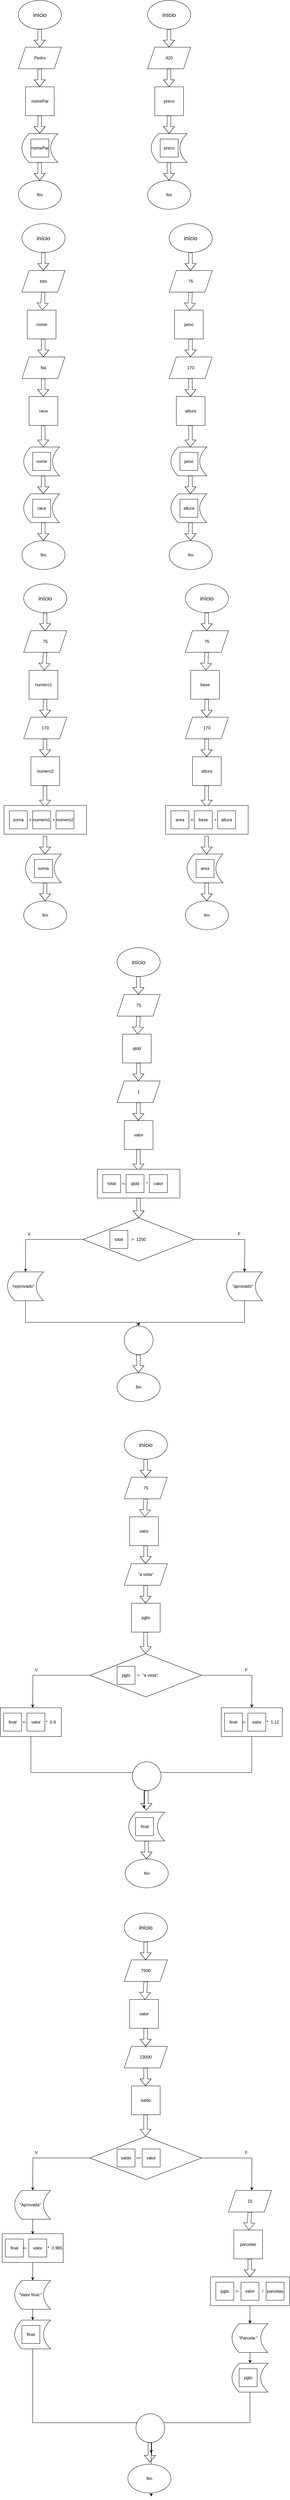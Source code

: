 <mxfile version="24.8.0">
  <diagram name="Page-1" id="OWs0vWbREfOvVOroRO99">
    <mxGraphModel dx="2868" dy="1560" grid="1" gridSize="10" guides="1" tooltips="1" connect="1" arrows="1" fold="1" page="1" pageScale="1" pageWidth="850" pageHeight="1100" math="0" shadow="0">
      <root>
        <mxCell id="0" />
        <mxCell id="1" parent="0" />
        <mxCell id="pJJjCT_8jM6wzj25OI1I-142" style="edgeStyle=orthogonalEdgeStyle;rounded=0;orthogonalLoop=1;jettySize=auto;html=1;exitX=0.5;exitY=1;exitDx=0;exitDy=0;" edge="1" parent="1" source="pJJjCT_8jM6wzj25OI1I-134">
          <mxGeometry relative="1" as="geometry">
            <mxPoint x="460" y="6820" as="targetPoint" />
          </mxGeometry>
        </mxCell>
        <mxCell id="pJJjCT_8jM6wzj25OI1I-141" style="edgeStyle=orthogonalEdgeStyle;rounded=0;orthogonalLoop=1;jettySize=auto;html=1;exitX=0.5;exitY=1;exitDx=0;exitDy=0;" edge="1" parent="1" source="pJJjCT_8jM6wzj25OI1I-113">
          <mxGeometry relative="1" as="geometry">
            <mxPoint x="460" y="6940" as="targetPoint" />
          </mxGeometry>
        </mxCell>
        <mxCell id="j0sWOrv8RblTwBq7Di3Q-79" style="edgeStyle=orthogonalEdgeStyle;rounded=0;orthogonalLoop=1;jettySize=auto;html=1;exitX=0.5;exitY=1;exitDx=0;exitDy=0;" parent="1" source="j0sWOrv8RblTwBq7Di3Q-67" edge="1">
          <mxGeometry relative="1" as="geometry">
            <mxPoint x="440" y="5030" as="targetPoint" />
          </mxGeometry>
        </mxCell>
        <mxCell id="HygxTOMGA-l27CwLSRFN-1" value="&lt;font size=&quot;3&quot;&gt;início&lt;/font&gt;" style="ellipse;whiteSpace=wrap;html=1;" parent="1" vertex="1">
          <mxGeometry x="90" y="10" width="120" height="80" as="geometry" />
        </mxCell>
        <mxCell id="HygxTOMGA-l27CwLSRFN-2" value="" style="shape=flexArrow;endArrow=classic;html=1;rounded=0;" parent="1" edge="1">
          <mxGeometry width="50" height="50" relative="1" as="geometry">
            <mxPoint x="149.5" y="90" as="sourcePoint" />
            <mxPoint x="149.5" y="140" as="targetPoint" />
            <Array as="points">
              <mxPoint x="149.5" y="100" />
            </Array>
          </mxGeometry>
        </mxCell>
        <mxCell id="HygxTOMGA-l27CwLSRFN-3" value="Pedro" style="shape=parallelogram;perimeter=parallelogramPerimeter;whiteSpace=wrap;html=1;fixedSize=1;" parent="1" vertex="1">
          <mxGeometry x="90" y="140" width="120" height="60" as="geometry" />
        </mxCell>
        <mxCell id="HygxTOMGA-l27CwLSRFN-4" value="" style="shape=flexArrow;endArrow=classic;html=1;rounded=0;" parent="1" edge="1">
          <mxGeometry width="50" height="50" relative="1" as="geometry">
            <mxPoint x="149.5" y="200" as="sourcePoint" />
            <mxPoint x="149.5" y="250" as="targetPoint" />
            <Array as="points">
              <mxPoint x="149.5" y="210" />
            </Array>
          </mxGeometry>
        </mxCell>
        <mxCell id="HygxTOMGA-l27CwLSRFN-5" value="nomePai" style="whiteSpace=wrap;html=1;aspect=fixed;" parent="1" vertex="1">
          <mxGeometry x="110" y="250" width="80" height="80" as="geometry" />
        </mxCell>
        <mxCell id="HygxTOMGA-l27CwLSRFN-10" value="" style="shape=flexArrow;endArrow=classic;html=1;rounded=0;" parent="1" edge="1">
          <mxGeometry width="50" height="50" relative="1" as="geometry">
            <mxPoint x="149.5" y="330" as="sourcePoint" />
            <mxPoint x="149.5" y="380" as="targetPoint" />
            <Array as="points">
              <mxPoint x="149.5" y="340" />
            </Array>
          </mxGeometry>
        </mxCell>
        <mxCell id="HygxTOMGA-l27CwLSRFN-11" value="" style="shape=dataStorage;whiteSpace=wrap;html=1;fixedSize=1;" parent="1" vertex="1">
          <mxGeometry x="100" y="380" width="100" height="80" as="geometry" />
        </mxCell>
        <mxCell id="HygxTOMGA-l27CwLSRFN-12" value="" style="shape=flexArrow;endArrow=classic;html=1;rounded=0;" parent="1" edge="1">
          <mxGeometry width="50" height="50" relative="1" as="geometry">
            <mxPoint x="149.5" y="460" as="sourcePoint" />
            <mxPoint x="149.5" y="510" as="targetPoint" />
            <Array as="points">
              <mxPoint x="149.5" y="470" />
            </Array>
          </mxGeometry>
        </mxCell>
        <mxCell id="HygxTOMGA-l27CwLSRFN-14" value="fim" style="ellipse;whiteSpace=wrap;html=1;" parent="1" vertex="1">
          <mxGeometry x="90" y="510" width="120" height="80" as="geometry" />
        </mxCell>
        <mxCell id="HygxTOMGA-l27CwLSRFN-15" value="nomePai" style="whiteSpace=wrap;html=1;aspect=fixed;" parent="1" vertex="1">
          <mxGeometry x="125" y="395" width="50" height="50" as="geometry" />
        </mxCell>
        <mxCell id="HygxTOMGA-l27CwLSRFN-16" value="&lt;font size=&quot;3&quot;&gt;início&lt;/font&gt;" style="ellipse;whiteSpace=wrap;html=1;" parent="1" vertex="1">
          <mxGeometry x="450" y="10" width="120" height="80" as="geometry" />
        </mxCell>
        <mxCell id="HygxTOMGA-l27CwLSRFN-17" value="" style="shape=flexArrow;endArrow=classic;html=1;rounded=0;" parent="1" edge="1">
          <mxGeometry width="50" height="50" relative="1" as="geometry">
            <mxPoint x="509.5" y="90" as="sourcePoint" />
            <mxPoint x="509.5" y="140" as="targetPoint" />
            <Array as="points">
              <mxPoint x="509.5" y="100" />
            </Array>
          </mxGeometry>
        </mxCell>
        <mxCell id="HygxTOMGA-l27CwLSRFN-18" value="420" style="shape=parallelogram;perimeter=parallelogramPerimeter;whiteSpace=wrap;html=1;fixedSize=1;" parent="1" vertex="1">
          <mxGeometry x="450" y="140" width="120" height="60" as="geometry" />
        </mxCell>
        <mxCell id="HygxTOMGA-l27CwLSRFN-19" value="" style="shape=flexArrow;endArrow=classic;html=1;rounded=0;" parent="1" edge="1">
          <mxGeometry width="50" height="50" relative="1" as="geometry">
            <mxPoint x="509.5" y="200" as="sourcePoint" />
            <mxPoint x="509.5" y="250" as="targetPoint" />
            <Array as="points">
              <mxPoint x="509.5" y="210" />
            </Array>
          </mxGeometry>
        </mxCell>
        <mxCell id="HygxTOMGA-l27CwLSRFN-20" value="preco" style="whiteSpace=wrap;html=1;aspect=fixed;" parent="1" vertex="1">
          <mxGeometry x="470" y="250" width="80" height="80" as="geometry" />
        </mxCell>
        <mxCell id="HygxTOMGA-l27CwLSRFN-21" value="" style="shape=flexArrow;endArrow=classic;html=1;rounded=0;" parent="1" edge="1">
          <mxGeometry width="50" height="50" relative="1" as="geometry">
            <mxPoint x="509.5" y="330" as="sourcePoint" />
            <mxPoint x="509.5" y="380" as="targetPoint" />
            <Array as="points">
              <mxPoint x="509.5" y="340" />
            </Array>
          </mxGeometry>
        </mxCell>
        <mxCell id="HygxTOMGA-l27CwLSRFN-22" value="" style="shape=dataStorage;whiteSpace=wrap;html=1;fixedSize=1;" parent="1" vertex="1">
          <mxGeometry x="460" y="380" width="100" height="80" as="geometry" />
        </mxCell>
        <mxCell id="HygxTOMGA-l27CwLSRFN-23" value="" style="shape=flexArrow;endArrow=classic;html=1;rounded=0;" parent="1" edge="1">
          <mxGeometry width="50" height="50" relative="1" as="geometry">
            <mxPoint x="509.5" y="460" as="sourcePoint" />
            <mxPoint x="509.5" y="510" as="targetPoint" />
            <Array as="points">
              <mxPoint x="509.5" y="470" />
            </Array>
          </mxGeometry>
        </mxCell>
        <mxCell id="HygxTOMGA-l27CwLSRFN-24" value="fim" style="ellipse;whiteSpace=wrap;html=1;" parent="1" vertex="1">
          <mxGeometry x="450" y="510" width="120" height="80" as="geometry" />
        </mxCell>
        <mxCell id="HygxTOMGA-l27CwLSRFN-25" value="preco" style="whiteSpace=wrap;html=1;aspect=fixed;" parent="1" vertex="1">
          <mxGeometry x="485" y="395" width="50" height="50" as="geometry" />
        </mxCell>
        <mxCell id="HygxTOMGA-l27CwLSRFN-26" value="&lt;font size=&quot;3&quot;&gt;início&lt;/font&gt;" style="ellipse;whiteSpace=wrap;html=1;" parent="1" vertex="1">
          <mxGeometry x="100" y="630" width="120" height="80" as="geometry" />
        </mxCell>
        <mxCell id="HygxTOMGA-l27CwLSRFN-27" value="" style="shape=flexArrow;endArrow=classic;html=1;rounded=0;" parent="1" edge="1">
          <mxGeometry width="50" height="50" relative="1" as="geometry">
            <mxPoint x="159.5" y="710" as="sourcePoint" />
            <mxPoint x="159.5" y="760" as="targetPoint" />
            <Array as="points">
              <mxPoint x="159.5" y="720" />
            </Array>
          </mxGeometry>
        </mxCell>
        <mxCell id="HygxTOMGA-l27CwLSRFN-28" value="toto" style="shape=parallelogram;perimeter=parallelogramPerimeter;whiteSpace=wrap;html=1;fixedSize=1;" parent="1" vertex="1">
          <mxGeometry x="100" y="760" width="120" height="60" as="geometry" />
        </mxCell>
        <mxCell id="HygxTOMGA-l27CwLSRFN-30" value="raca" style="whiteSpace=wrap;html=1;aspect=fixed;" parent="1" vertex="1">
          <mxGeometry x="120" y="1110" width="80" height="80" as="geometry" />
        </mxCell>
        <mxCell id="HygxTOMGA-l27CwLSRFN-31" value="" style="shape=flexArrow;endArrow=classic;html=1;rounded=0;" parent="1" edge="1">
          <mxGeometry width="50" height="50" relative="1" as="geometry">
            <mxPoint x="159.5" y="950" as="sourcePoint" />
            <mxPoint x="159.5" y="1000" as="targetPoint" />
            <Array as="points">
              <mxPoint x="159.5" y="960" />
            </Array>
          </mxGeometry>
        </mxCell>
        <mxCell id="HygxTOMGA-l27CwLSRFN-32" value="" style="shape=dataStorage;whiteSpace=wrap;html=1;fixedSize=1;" parent="1" vertex="1">
          <mxGeometry x="105" y="1380" width="100" height="80" as="geometry" />
        </mxCell>
        <mxCell id="HygxTOMGA-l27CwLSRFN-33" value="" style="shape=flexArrow;endArrow=classic;html=1;rounded=0;" parent="1" edge="1">
          <mxGeometry width="50" height="50" relative="1" as="geometry">
            <mxPoint x="159.5" y="1460" as="sourcePoint" />
            <mxPoint x="159.5" y="1510" as="targetPoint" />
            <Array as="points">
              <mxPoint x="159.5" y="1470" />
            </Array>
          </mxGeometry>
        </mxCell>
        <mxCell id="HygxTOMGA-l27CwLSRFN-34" value="fim" style="ellipse;whiteSpace=wrap;html=1;" parent="1" vertex="1">
          <mxGeometry x="100" y="1510" width="120" height="80" as="geometry" />
        </mxCell>
        <mxCell id="HygxTOMGA-l27CwLSRFN-35" value="raca" style="whiteSpace=wrap;html=1;aspect=fixed;" parent="1" vertex="1">
          <mxGeometry x="130" y="1395" width="50" height="50" as="geometry" />
        </mxCell>
        <mxCell id="HygxTOMGA-l27CwLSRFN-36" value="fila" style="shape=parallelogram;perimeter=parallelogramPerimeter;whiteSpace=wrap;html=1;fixedSize=1;" parent="1" vertex="1">
          <mxGeometry x="100" y="1000" width="120" height="60" as="geometry" />
        </mxCell>
        <mxCell id="HygxTOMGA-l27CwLSRFN-37" value="" style="shape=flexArrow;endArrow=classic;html=1;rounded=0;" parent="1" edge="1">
          <mxGeometry width="50" height="50" relative="1" as="geometry">
            <mxPoint x="159.33" y="1060" as="sourcePoint" />
            <mxPoint x="159.33" y="1110" as="targetPoint" />
            <Array as="points">
              <mxPoint x="159.33" y="1070" />
            </Array>
          </mxGeometry>
        </mxCell>
        <mxCell id="HygxTOMGA-l27CwLSRFN-39" value="" style="shape=flexArrow;endArrow=classic;html=1;rounded=0;" parent="1" edge="1">
          <mxGeometry width="50" height="50" relative="1" as="geometry">
            <mxPoint x="159.33" y="1330" as="sourcePoint" />
            <mxPoint x="159.33" y="1380" as="targetPoint" />
            <Array as="points">
              <mxPoint x="159.33" y="1340" />
            </Array>
          </mxGeometry>
        </mxCell>
        <mxCell id="HygxTOMGA-l27CwLSRFN-40" value="" style="shape=dataStorage;whiteSpace=wrap;html=1;fixedSize=1;" parent="1" vertex="1">
          <mxGeometry x="105" y="1250" width="100" height="80" as="geometry" />
        </mxCell>
        <mxCell id="HygxTOMGA-l27CwLSRFN-41" value="nome" style="whiteSpace=wrap;html=1;aspect=fixed;" parent="1" vertex="1">
          <mxGeometry x="130" y="1265" width="50" height="50" as="geometry" />
        </mxCell>
        <mxCell id="HygxTOMGA-l27CwLSRFN-42" value="" style="shape=flexArrow;endArrow=classic;html=1;rounded=0;" parent="1" target="HygxTOMGA-l27CwLSRFN-38" edge="1">
          <mxGeometry width="50" height="50" relative="1" as="geometry">
            <mxPoint x="159.5" y="820" as="sourcePoint" />
            <mxPoint x="159.5" y="870" as="targetPoint" />
            <Array as="points" />
          </mxGeometry>
        </mxCell>
        <mxCell id="HygxTOMGA-l27CwLSRFN-38" value="nome" style="whiteSpace=wrap;html=1;aspect=fixed;" parent="1" vertex="1">
          <mxGeometry x="115" y="870" width="80" height="80" as="geometry" />
        </mxCell>
        <mxCell id="HygxTOMGA-l27CwLSRFN-44" value="" style="shape=flexArrow;endArrow=classic;html=1;rounded=0;" parent="1" edge="1">
          <mxGeometry width="50" height="50" relative="1" as="geometry">
            <mxPoint x="159.33" y="1190" as="sourcePoint" />
            <mxPoint x="159.33" y="1250" as="targetPoint" />
          </mxGeometry>
        </mxCell>
        <mxCell id="HygxTOMGA-l27CwLSRFN-45" value="&lt;font size=&quot;3&quot;&gt;início&lt;/font&gt;" style="ellipse;whiteSpace=wrap;html=1;" parent="1" vertex="1">
          <mxGeometry x="510" y="630" width="120" height="80" as="geometry" />
        </mxCell>
        <mxCell id="HygxTOMGA-l27CwLSRFN-46" value="" style="shape=flexArrow;endArrow=classic;html=1;rounded=0;" parent="1" edge="1">
          <mxGeometry width="50" height="50" relative="1" as="geometry">
            <mxPoint x="569.5" y="710" as="sourcePoint" />
            <mxPoint x="569.5" y="760" as="targetPoint" />
            <Array as="points">
              <mxPoint x="569.5" y="720" />
            </Array>
          </mxGeometry>
        </mxCell>
        <mxCell id="HygxTOMGA-l27CwLSRFN-47" value="75" style="shape=parallelogram;perimeter=parallelogramPerimeter;whiteSpace=wrap;html=1;fixedSize=1;" parent="1" vertex="1">
          <mxGeometry x="510" y="760" width="120" height="60" as="geometry" />
        </mxCell>
        <mxCell id="HygxTOMGA-l27CwLSRFN-48" value="altura" style="whiteSpace=wrap;html=1;aspect=fixed;" parent="1" vertex="1">
          <mxGeometry x="530" y="1110" width="80" height="80" as="geometry" />
        </mxCell>
        <mxCell id="HygxTOMGA-l27CwLSRFN-49" value="" style="shape=flexArrow;endArrow=classic;html=1;rounded=0;" parent="1" edge="1">
          <mxGeometry width="50" height="50" relative="1" as="geometry">
            <mxPoint x="569.5" y="950" as="sourcePoint" />
            <mxPoint x="569.5" y="1000" as="targetPoint" />
            <Array as="points">
              <mxPoint x="569.5" y="960" />
            </Array>
          </mxGeometry>
        </mxCell>
        <mxCell id="HygxTOMGA-l27CwLSRFN-50" value="" style="shape=dataStorage;whiteSpace=wrap;html=1;fixedSize=1;" parent="1" vertex="1">
          <mxGeometry x="515" y="1380" width="100" height="80" as="geometry" />
        </mxCell>
        <mxCell id="HygxTOMGA-l27CwLSRFN-51" value="" style="shape=flexArrow;endArrow=classic;html=1;rounded=0;" parent="1" edge="1">
          <mxGeometry width="50" height="50" relative="1" as="geometry">
            <mxPoint x="569.5" y="1460" as="sourcePoint" />
            <mxPoint x="569.5" y="1510" as="targetPoint" />
            <Array as="points">
              <mxPoint x="569.5" y="1470" />
            </Array>
          </mxGeometry>
        </mxCell>
        <mxCell id="HygxTOMGA-l27CwLSRFN-52" value="fim" style="ellipse;whiteSpace=wrap;html=1;" parent="1" vertex="1">
          <mxGeometry x="510" y="1510" width="120" height="80" as="geometry" />
        </mxCell>
        <mxCell id="HygxTOMGA-l27CwLSRFN-53" value="altura" style="whiteSpace=wrap;html=1;aspect=fixed;" parent="1" vertex="1">
          <mxGeometry x="540" y="1395" width="50" height="50" as="geometry" />
        </mxCell>
        <mxCell id="HygxTOMGA-l27CwLSRFN-54" value="170" style="shape=parallelogram;perimeter=parallelogramPerimeter;whiteSpace=wrap;html=1;fixedSize=1;" parent="1" vertex="1">
          <mxGeometry x="510" y="1000" width="120" height="60" as="geometry" />
        </mxCell>
        <mxCell id="HygxTOMGA-l27CwLSRFN-55" value="" style="shape=flexArrow;endArrow=classic;html=1;rounded=0;" parent="1" edge="1">
          <mxGeometry width="50" height="50" relative="1" as="geometry">
            <mxPoint x="569.33" y="1060" as="sourcePoint" />
            <mxPoint x="569.33" y="1110" as="targetPoint" />
            <Array as="points">
              <mxPoint x="569.33" y="1070" />
            </Array>
          </mxGeometry>
        </mxCell>
        <mxCell id="HygxTOMGA-l27CwLSRFN-56" value="" style="shape=flexArrow;endArrow=classic;html=1;rounded=0;" parent="1" edge="1">
          <mxGeometry width="50" height="50" relative="1" as="geometry">
            <mxPoint x="569.33" y="1330" as="sourcePoint" />
            <mxPoint x="569.33" y="1380" as="targetPoint" />
            <Array as="points">
              <mxPoint x="569.33" y="1340" />
            </Array>
          </mxGeometry>
        </mxCell>
        <mxCell id="HygxTOMGA-l27CwLSRFN-57" value="" style="shape=dataStorage;whiteSpace=wrap;html=1;fixedSize=1;" parent="1" vertex="1">
          <mxGeometry x="515" y="1250" width="100" height="80" as="geometry" />
        </mxCell>
        <mxCell id="HygxTOMGA-l27CwLSRFN-58" value="peso" style="whiteSpace=wrap;html=1;aspect=fixed;" parent="1" vertex="1">
          <mxGeometry x="540" y="1265" width="50" height="50" as="geometry" />
        </mxCell>
        <mxCell id="HygxTOMGA-l27CwLSRFN-59" value="" style="shape=flexArrow;endArrow=classic;html=1;rounded=0;" parent="1" target="HygxTOMGA-l27CwLSRFN-60" edge="1">
          <mxGeometry width="50" height="50" relative="1" as="geometry">
            <mxPoint x="569.5" y="820" as="sourcePoint" />
            <mxPoint x="569.5" y="870" as="targetPoint" />
            <Array as="points" />
          </mxGeometry>
        </mxCell>
        <mxCell id="HygxTOMGA-l27CwLSRFN-60" value="peso" style="whiteSpace=wrap;html=1;aspect=fixed;" parent="1" vertex="1">
          <mxGeometry x="525" y="870" width="80" height="80" as="geometry" />
        </mxCell>
        <mxCell id="HygxTOMGA-l27CwLSRFN-61" value="" style="shape=flexArrow;endArrow=classic;html=1;rounded=0;" parent="1" edge="1">
          <mxGeometry width="50" height="50" relative="1" as="geometry">
            <mxPoint x="569.33" y="1190" as="sourcePoint" />
            <mxPoint x="569.33" y="1250" as="targetPoint" />
          </mxGeometry>
        </mxCell>
        <mxCell id="HygxTOMGA-l27CwLSRFN-62" value="&lt;font size=&quot;3&quot;&gt;início&lt;/font&gt;" style="ellipse;whiteSpace=wrap;html=1;" parent="1" vertex="1">
          <mxGeometry x="105" y="1630" width="120" height="80" as="geometry" />
        </mxCell>
        <mxCell id="HygxTOMGA-l27CwLSRFN-63" value="" style="shape=flexArrow;endArrow=classic;html=1;rounded=0;" parent="1" edge="1">
          <mxGeometry width="50" height="50" relative="1" as="geometry">
            <mxPoint x="164.5" y="1710" as="sourcePoint" />
            <mxPoint x="164.5" y="1760" as="targetPoint" />
            <Array as="points">
              <mxPoint x="164.5" y="1720" />
            </Array>
          </mxGeometry>
        </mxCell>
        <mxCell id="HygxTOMGA-l27CwLSRFN-64" value="75" style="shape=parallelogram;perimeter=parallelogramPerimeter;whiteSpace=wrap;html=1;fixedSize=1;" parent="1" vertex="1">
          <mxGeometry x="105" y="1760" width="120" height="60" as="geometry" />
        </mxCell>
        <mxCell id="HygxTOMGA-l27CwLSRFN-65" value="numero2" style="whiteSpace=wrap;html=1;aspect=fixed;" parent="1" vertex="1">
          <mxGeometry x="125" y="2110" width="80" height="80" as="geometry" />
        </mxCell>
        <mxCell id="HygxTOMGA-l27CwLSRFN-66" value="" style="shape=flexArrow;endArrow=classic;html=1;rounded=0;" parent="1" edge="1">
          <mxGeometry width="50" height="50" relative="1" as="geometry">
            <mxPoint x="164.5" y="1950" as="sourcePoint" />
            <mxPoint x="164.5" y="2000" as="targetPoint" />
            <Array as="points">
              <mxPoint x="164.5" y="1960" />
            </Array>
          </mxGeometry>
        </mxCell>
        <mxCell id="HygxTOMGA-l27CwLSRFN-67" value="" style="shape=dataStorage;whiteSpace=wrap;html=1;fixedSize=1;" parent="1" vertex="1">
          <mxGeometry x="110" y="2380" width="100" height="80" as="geometry" />
        </mxCell>
        <mxCell id="HygxTOMGA-l27CwLSRFN-68" value="" style="shape=flexArrow;endArrow=classic;html=1;rounded=0;" parent="1" edge="1">
          <mxGeometry width="50" height="50" relative="1" as="geometry">
            <mxPoint x="164.5" y="2460" as="sourcePoint" />
            <mxPoint x="164.5" y="2510" as="targetPoint" />
            <Array as="points">
              <mxPoint x="164.5" y="2470" />
            </Array>
          </mxGeometry>
        </mxCell>
        <mxCell id="HygxTOMGA-l27CwLSRFN-69" value="fim" style="ellipse;whiteSpace=wrap;html=1;" parent="1" vertex="1">
          <mxGeometry x="105" y="2510" width="120" height="80" as="geometry" />
        </mxCell>
        <mxCell id="HygxTOMGA-l27CwLSRFN-70" value="soma" style="whiteSpace=wrap;html=1;aspect=fixed;" parent="1" vertex="1">
          <mxGeometry x="135" y="2395" width="50" height="50" as="geometry" />
        </mxCell>
        <mxCell id="HygxTOMGA-l27CwLSRFN-71" value="170" style="shape=parallelogram;perimeter=parallelogramPerimeter;whiteSpace=wrap;html=1;fixedSize=1;" parent="1" vertex="1">
          <mxGeometry x="105" y="2000" width="120" height="60" as="geometry" />
        </mxCell>
        <mxCell id="HygxTOMGA-l27CwLSRFN-72" value="" style="shape=flexArrow;endArrow=classic;html=1;rounded=0;" parent="1" edge="1">
          <mxGeometry width="50" height="50" relative="1" as="geometry">
            <mxPoint x="164.33" y="2060" as="sourcePoint" />
            <mxPoint x="164.33" y="2110" as="targetPoint" />
            <Array as="points">
              <mxPoint x="164.33" y="2070" />
            </Array>
          </mxGeometry>
        </mxCell>
        <mxCell id="HygxTOMGA-l27CwLSRFN-73" value="" style="shape=flexArrow;endArrow=classic;html=1;rounded=0;" parent="1" edge="1">
          <mxGeometry width="50" height="50" relative="1" as="geometry">
            <mxPoint x="164.33" y="2330" as="sourcePoint" />
            <mxPoint x="164.33" y="2380" as="targetPoint" />
            <Array as="points">
              <mxPoint x="164.33" y="2340" />
            </Array>
          </mxGeometry>
        </mxCell>
        <mxCell id="HygxTOMGA-l27CwLSRFN-76" value="" style="shape=flexArrow;endArrow=classic;html=1;rounded=0;" parent="1" target="HygxTOMGA-l27CwLSRFN-77" edge="1">
          <mxGeometry width="50" height="50" relative="1" as="geometry">
            <mxPoint x="164.5" y="1820" as="sourcePoint" />
            <mxPoint x="164.5" y="1870" as="targetPoint" />
            <Array as="points" />
          </mxGeometry>
        </mxCell>
        <mxCell id="HygxTOMGA-l27CwLSRFN-77" value="numero1" style="whiteSpace=wrap;html=1;aspect=fixed;" parent="1" vertex="1">
          <mxGeometry x="120" y="1870" width="80" height="80" as="geometry" />
        </mxCell>
        <mxCell id="HygxTOMGA-l27CwLSRFN-78" value="" style="shape=flexArrow;endArrow=classic;html=1;rounded=0;" parent="1" edge="1">
          <mxGeometry width="50" height="50" relative="1" as="geometry">
            <mxPoint x="164.33" y="2190" as="sourcePoint" />
            <mxPoint x="164.33" y="2250" as="targetPoint" />
          </mxGeometry>
        </mxCell>
        <mxCell id="HygxTOMGA-l27CwLSRFN-79" value="soma &amp;lt;- numero1 + numero2" style="rounded=0;whiteSpace=wrap;html=1;" parent="1" vertex="1">
          <mxGeometry x="50" y="2245" width="230" height="80" as="geometry" />
        </mxCell>
        <mxCell id="HygxTOMGA-l27CwLSRFN-80" value="soma" style="whiteSpace=wrap;html=1;aspect=fixed;" parent="1" vertex="1">
          <mxGeometry x="65" y="2260" width="50" height="50" as="geometry" />
        </mxCell>
        <mxCell id="HygxTOMGA-l27CwLSRFN-81" value="numero1" style="whiteSpace=wrap;html=1;aspect=fixed;" parent="1" vertex="1">
          <mxGeometry x="130" y="2260" width="50" height="50" as="geometry" />
        </mxCell>
        <mxCell id="HygxTOMGA-l27CwLSRFN-82" value="numero2" style="whiteSpace=wrap;html=1;aspect=fixed;" parent="1" vertex="1">
          <mxGeometry x="195" y="2260" width="50" height="50" as="geometry" />
        </mxCell>
        <mxCell id="HygxTOMGA-l27CwLSRFN-83" value="&lt;font size=&quot;3&quot;&gt;início&lt;/font&gt;" style="ellipse;whiteSpace=wrap;html=1;" parent="1" vertex="1">
          <mxGeometry x="555" y="1630" width="120" height="80" as="geometry" />
        </mxCell>
        <mxCell id="HygxTOMGA-l27CwLSRFN-84" value="" style="shape=flexArrow;endArrow=classic;html=1;rounded=0;" parent="1" edge="1">
          <mxGeometry width="50" height="50" relative="1" as="geometry">
            <mxPoint x="614.5" y="1710" as="sourcePoint" />
            <mxPoint x="614.5" y="1760" as="targetPoint" />
            <Array as="points">
              <mxPoint x="614.5" y="1720" />
            </Array>
          </mxGeometry>
        </mxCell>
        <mxCell id="HygxTOMGA-l27CwLSRFN-85" value="75" style="shape=parallelogram;perimeter=parallelogramPerimeter;whiteSpace=wrap;html=1;fixedSize=1;" parent="1" vertex="1">
          <mxGeometry x="555" y="1760" width="120" height="60" as="geometry" />
        </mxCell>
        <mxCell id="HygxTOMGA-l27CwLSRFN-86" value="altura" style="whiteSpace=wrap;html=1;aspect=fixed;" parent="1" vertex="1">
          <mxGeometry x="575" y="2110" width="80" height="80" as="geometry" />
        </mxCell>
        <mxCell id="HygxTOMGA-l27CwLSRFN-87" value="" style="shape=flexArrow;endArrow=classic;html=1;rounded=0;" parent="1" edge="1">
          <mxGeometry width="50" height="50" relative="1" as="geometry">
            <mxPoint x="614.5" y="1950" as="sourcePoint" />
            <mxPoint x="614.5" y="2000" as="targetPoint" />
            <Array as="points">
              <mxPoint x="614.5" y="1960" />
            </Array>
          </mxGeometry>
        </mxCell>
        <mxCell id="HygxTOMGA-l27CwLSRFN-88" value="" style="shape=dataStorage;whiteSpace=wrap;html=1;fixedSize=1;" parent="1" vertex="1">
          <mxGeometry x="560" y="2380" width="100" height="80" as="geometry" />
        </mxCell>
        <mxCell id="HygxTOMGA-l27CwLSRFN-89" value="" style="shape=flexArrow;endArrow=classic;html=1;rounded=0;" parent="1" edge="1">
          <mxGeometry width="50" height="50" relative="1" as="geometry">
            <mxPoint x="614.5" y="2460" as="sourcePoint" />
            <mxPoint x="614.5" y="2510" as="targetPoint" />
            <Array as="points">
              <mxPoint x="614.5" y="2470" />
            </Array>
          </mxGeometry>
        </mxCell>
        <mxCell id="HygxTOMGA-l27CwLSRFN-90" value="fim" style="ellipse;whiteSpace=wrap;html=1;" parent="1" vertex="1">
          <mxGeometry x="555" y="2510" width="120" height="80" as="geometry" />
        </mxCell>
        <mxCell id="HygxTOMGA-l27CwLSRFN-91" value="area" style="whiteSpace=wrap;html=1;aspect=fixed;" parent="1" vertex="1">
          <mxGeometry x="585" y="2395" width="50" height="50" as="geometry" />
        </mxCell>
        <mxCell id="HygxTOMGA-l27CwLSRFN-92" value="170" style="shape=parallelogram;perimeter=parallelogramPerimeter;whiteSpace=wrap;html=1;fixedSize=1;" parent="1" vertex="1">
          <mxGeometry x="555" y="2000" width="120" height="60" as="geometry" />
        </mxCell>
        <mxCell id="HygxTOMGA-l27CwLSRFN-93" value="" style="shape=flexArrow;endArrow=classic;html=1;rounded=0;" parent="1" edge="1">
          <mxGeometry width="50" height="50" relative="1" as="geometry">
            <mxPoint x="614.33" y="2060" as="sourcePoint" />
            <mxPoint x="614.33" y="2110" as="targetPoint" />
            <Array as="points">
              <mxPoint x="614.33" y="2070" />
            </Array>
          </mxGeometry>
        </mxCell>
        <mxCell id="HygxTOMGA-l27CwLSRFN-94" value="" style="shape=flexArrow;endArrow=classic;html=1;rounded=0;" parent="1" edge="1">
          <mxGeometry width="50" height="50" relative="1" as="geometry">
            <mxPoint x="614.33" y="2330" as="sourcePoint" />
            <mxPoint x="614.33" y="2380" as="targetPoint" />
            <Array as="points">
              <mxPoint x="614.33" y="2340" />
            </Array>
          </mxGeometry>
        </mxCell>
        <mxCell id="HygxTOMGA-l27CwLSRFN-95" value="" style="shape=flexArrow;endArrow=classic;html=1;rounded=0;" parent="1" target="HygxTOMGA-l27CwLSRFN-96" edge="1">
          <mxGeometry width="50" height="50" relative="1" as="geometry">
            <mxPoint x="614.5" y="1820" as="sourcePoint" />
            <mxPoint x="614.5" y="1870" as="targetPoint" />
            <Array as="points" />
          </mxGeometry>
        </mxCell>
        <mxCell id="HygxTOMGA-l27CwLSRFN-96" value="base" style="whiteSpace=wrap;html=1;aspect=fixed;" parent="1" vertex="1">
          <mxGeometry x="570" y="1870" width="80" height="80" as="geometry" />
        </mxCell>
        <mxCell id="HygxTOMGA-l27CwLSRFN-97" value="" style="shape=flexArrow;endArrow=classic;html=1;rounded=0;" parent="1" edge="1">
          <mxGeometry width="50" height="50" relative="1" as="geometry">
            <mxPoint x="614.33" y="2190" as="sourcePoint" />
            <mxPoint x="614.33" y="2250" as="targetPoint" />
          </mxGeometry>
        </mxCell>
        <mxCell id="HygxTOMGA-l27CwLSRFN-98" value="soma &amp;lt;- numero1 + numero2" style="rounded=0;whiteSpace=wrap;html=1;" parent="1" vertex="1">
          <mxGeometry x="500" y="2245" width="230" height="80" as="geometry" />
        </mxCell>
        <mxCell id="HygxTOMGA-l27CwLSRFN-99" value="area" style="whiteSpace=wrap;html=1;aspect=fixed;" parent="1" vertex="1">
          <mxGeometry x="515" y="2260" width="50" height="50" as="geometry" />
        </mxCell>
        <mxCell id="HygxTOMGA-l27CwLSRFN-100" value="base" style="whiteSpace=wrap;html=1;aspect=fixed;" parent="1" vertex="1">
          <mxGeometry x="580" y="2260" width="50" height="50" as="geometry" />
        </mxCell>
        <mxCell id="HygxTOMGA-l27CwLSRFN-101" value="altura" style="whiteSpace=wrap;html=1;aspect=fixed;" parent="1" vertex="1">
          <mxGeometry x="645" y="2260" width="50" height="50" as="geometry" />
        </mxCell>
        <mxCell id="j0sWOrv8RblTwBq7Di3Q-1" value="&lt;font size=&quot;3&quot;&gt;início&lt;/font&gt;" style="ellipse;whiteSpace=wrap;html=1;" parent="1" vertex="1">
          <mxGeometry x="365" y="2640" width="120" height="80" as="geometry" />
        </mxCell>
        <mxCell id="j0sWOrv8RblTwBq7Di3Q-2" value="" style="shape=flexArrow;endArrow=classic;html=1;rounded=0;" parent="1" edge="1">
          <mxGeometry width="50" height="50" relative="1" as="geometry">
            <mxPoint x="424.5" y="2720" as="sourcePoint" />
            <mxPoint x="424.5" y="2770" as="targetPoint" />
            <Array as="points">
              <mxPoint x="424.5" y="2730" />
            </Array>
          </mxGeometry>
        </mxCell>
        <mxCell id="j0sWOrv8RblTwBq7Di3Q-3" value="75" style="shape=parallelogram;perimeter=parallelogramPerimeter;whiteSpace=wrap;html=1;fixedSize=1;" parent="1" vertex="1">
          <mxGeometry x="365" y="2770" width="120" height="60" as="geometry" />
        </mxCell>
        <mxCell id="j0sWOrv8RblTwBq7Di3Q-4" value="valor" style="whiteSpace=wrap;html=1;aspect=fixed;" parent="1" vertex="1">
          <mxGeometry x="385" y="3120" width="80" height="80" as="geometry" />
        </mxCell>
        <mxCell id="j0sWOrv8RblTwBq7Di3Q-5" value="" style="shape=flexArrow;endArrow=classic;html=1;rounded=0;" parent="1" edge="1">
          <mxGeometry width="50" height="50" relative="1" as="geometry">
            <mxPoint x="424.5" y="2960" as="sourcePoint" />
            <mxPoint x="424.5" y="3010" as="targetPoint" />
            <Array as="points">
              <mxPoint x="424.5" y="2970" />
            </Array>
          </mxGeometry>
        </mxCell>
        <mxCell id="j0sWOrv8RblTwBq7Di3Q-31" style="edgeStyle=orthogonalEdgeStyle;rounded=0;orthogonalLoop=1;jettySize=auto;html=1;exitX=0.5;exitY=1;exitDx=0;exitDy=0;" parent="1" source="j0sWOrv8RblTwBq7Di3Q-6" edge="1">
          <mxGeometry relative="1" as="geometry">
            <mxPoint x="420" y="3740" as="targetPoint" />
          </mxGeometry>
        </mxCell>
        <mxCell id="j0sWOrv8RblTwBq7Di3Q-6" value="&quot;reprovado&quot;&amp;nbsp; &amp;nbsp;&amp;nbsp;&lt;span style=&quot;color: rgba(0, 0, 0, 0); font-family: monospace; font-size: 0px; text-align: start; text-wrap: nowrap;&quot;&gt;%3CmxGraphModel%3E%3Croot%3E%3CmxCell%20id%3D%220%22%2F%3E%3CmxCell%20id%3D%221%22%20parent%3D%220%22%2F%3E%3CmxCell%20id%3D%222%22%20value%3D%22%22%20style%3D%22shape%3DflexArrow%3BendArrow%3Dclassic%3Bhtml%3D1%3Brounded%3D0%3B%22%20edge%3D%221%22%20parent%3D%221%22%3E%3CmxGeometry%20width%3D%2250%22%20height%3D%2250%22%20relative%3D%221%22%20as%3D%22geometry%22%3E%3CmxPoint%20x%3D%22424.33%22%20y%3D%223740%22%20as%3D%22sourcePoint%22%2F%3E%3CmxPoint%20x%3D%22424.33%22%20y%3D%223790%22%20as%3D%22targetPoint%22%2F%3E%3CArray%20as%3D%22points%22%3E%3CmxPoint%20x%3D%22424.33%22%20y%3D%223750%22%2F%3E%3C%2FArray%3E%3C%2FmxGeometry%3E%3C%2FmxCell%3E%3C%2Froot%3E%3C%2FmxGraphModel%3E&lt;/span&gt;" style="shape=dataStorage;whiteSpace=wrap;html=1;fixedSize=1;" parent="1" vertex="1">
          <mxGeometry x="60" y="3540" width="100" height="80" as="geometry" />
        </mxCell>
        <mxCell id="j0sWOrv8RblTwBq7Di3Q-7" value="" style="shape=flexArrow;endArrow=classic;html=1;rounded=0;" parent="1" edge="1">
          <mxGeometry width="50" height="50" relative="1" as="geometry">
            <mxPoint x="424.5" y="3770" as="sourcePoint" />
            <mxPoint x="424.5" y="3820" as="targetPoint" />
            <Array as="points">
              <mxPoint x="424.5" y="3780" />
            </Array>
          </mxGeometry>
        </mxCell>
        <mxCell id="j0sWOrv8RblTwBq7Di3Q-8" value="fim" style="ellipse;whiteSpace=wrap;html=1;" parent="1" vertex="1">
          <mxGeometry x="365" y="3820" width="120" height="80" as="geometry" />
        </mxCell>
        <mxCell id="j0sWOrv8RblTwBq7Di3Q-10" value="1" style="shape=parallelogram;perimeter=parallelogramPerimeter;whiteSpace=wrap;html=1;fixedSize=1;" parent="1" vertex="1">
          <mxGeometry x="365" y="3010" width="120" height="60" as="geometry" />
        </mxCell>
        <mxCell id="j0sWOrv8RblTwBq7Di3Q-11" value="" style="shape=flexArrow;endArrow=classic;html=1;rounded=0;" parent="1" edge="1">
          <mxGeometry width="50" height="50" relative="1" as="geometry">
            <mxPoint x="424.33" y="3070" as="sourcePoint" />
            <mxPoint x="424.33" y="3120" as="targetPoint" />
            <Array as="points">
              <mxPoint x="424.33" y="3080" />
            </Array>
          </mxGeometry>
        </mxCell>
        <mxCell id="j0sWOrv8RblTwBq7Di3Q-13" value="" style="shape=flexArrow;endArrow=classic;html=1;rounded=0;" parent="1" target="j0sWOrv8RblTwBq7Di3Q-14" edge="1">
          <mxGeometry width="50" height="50" relative="1" as="geometry">
            <mxPoint x="424.5" y="2830" as="sourcePoint" />
            <mxPoint x="424.5" y="2880" as="targetPoint" />
            <Array as="points" />
          </mxGeometry>
        </mxCell>
        <mxCell id="j0sWOrv8RblTwBq7Di3Q-14" value="qtdd" style="whiteSpace=wrap;html=1;aspect=fixed;" parent="1" vertex="1">
          <mxGeometry x="380" y="2880" width="80" height="80" as="geometry" />
        </mxCell>
        <mxCell id="j0sWOrv8RblTwBq7Di3Q-15" value="" style="shape=flexArrow;endArrow=classic;html=1;rounded=0;" parent="1" edge="1">
          <mxGeometry width="50" height="50" relative="1" as="geometry">
            <mxPoint x="424.33" y="3200" as="sourcePoint" />
            <mxPoint x="424.33" y="3260" as="targetPoint" />
          </mxGeometry>
        </mxCell>
        <mxCell id="j0sWOrv8RblTwBq7Di3Q-16" value="&amp;lt;-&amp;nbsp; &amp;nbsp; &amp;nbsp; &amp;nbsp; &amp;nbsp; &amp;nbsp; &amp;nbsp; &amp;nbsp; &amp;nbsp;*&amp;nbsp; &amp;nbsp; &amp;nbsp;&amp;nbsp;" style="rounded=0;whiteSpace=wrap;html=1;" parent="1" vertex="1">
          <mxGeometry x="310" y="3255" width="230" height="80" as="geometry" />
        </mxCell>
        <mxCell id="j0sWOrv8RblTwBq7Di3Q-17" value="total" style="whiteSpace=wrap;html=1;aspect=fixed;" parent="1" vertex="1">
          <mxGeometry x="325" y="3270" width="50" height="50" as="geometry" />
        </mxCell>
        <mxCell id="j0sWOrv8RblTwBq7Di3Q-18" value="qtdd" style="whiteSpace=wrap;html=1;aspect=fixed;" parent="1" vertex="1">
          <mxGeometry x="390" y="3270" width="50" height="50" as="geometry" />
        </mxCell>
        <mxCell id="j0sWOrv8RblTwBq7Di3Q-19" value="valor" style="whiteSpace=wrap;html=1;aspect=fixed;" parent="1" vertex="1">
          <mxGeometry x="455" y="3270" width="50" height="50" as="geometry" />
        </mxCell>
        <mxCell id="j0sWOrv8RblTwBq7Di3Q-20" value="" style="shape=flexArrow;endArrow=classic;html=1;rounded=0;" parent="1" target="j0sWOrv8RblTwBq7Di3Q-21" edge="1">
          <mxGeometry width="50" height="50" relative="1" as="geometry">
            <mxPoint x="425.0" y="3335" as="sourcePoint" />
            <mxPoint x="425.0" y="3385" as="targetPoint" />
            <Array as="points">
              <mxPoint x="425.0" y="3345" />
            </Array>
          </mxGeometry>
        </mxCell>
        <mxCell id="j0sWOrv8RblTwBq7Di3Q-25" style="edgeStyle=orthogonalEdgeStyle;rounded=0;orthogonalLoop=1;jettySize=auto;html=1;exitX=0;exitY=0.5;exitDx=0;exitDy=0;" parent="1" source="j0sWOrv8RblTwBq7Di3Q-21" edge="1">
          <mxGeometry relative="1" as="geometry">
            <mxPoint x="110" y="3540" as="targetPoint" />
          </mxGeometry>
        </mxCell>
        <mxCell id="j0sWOrv8RblTwBq7Di3Q-26" style="edgeStyle=orthogonalEdgeStyle;rounded=0;orthogonalLoop=1;jettySize=auto;html=1;exitX=1;exitY=0.5;exitDx=0;exitDy=0;" parent="1" source="j0sWOrv8RblTwBq7Di3Q-21" edge="1">
          <mxGeometry relative="1" as="geometry">
            <mxPoint x="720" y="3540" as="targetPoint" />
          </mxGeometry>
        </mxCell>
        <mxCell id="j0sWOrv8RblTwBq7Di3Q-21" value="&amp;gt;&amp;nbsp; 1250" style="rhombus;whiteSpace=wrap;html=1;" parent="1" vertex="1">
          <mxGeometry x="270" y="3390" width="310" height="120" as="geometry" />
        </mxCell>
        <mxCell id="j0sWOrv8RblTwBq7Di3Q-22" value="total" style="whiteSpace=wrap;html=1;aspect=fixed;" parent="1" vertex="1">
          <mxGeometry x="345" y="3425" width="50" height="50" as="geometry" />
        </mxCell>
        <mxCell id="j0sWOrv8RblTwBq7Di3Q-32" style="edgeStyle=orthogonalEdgeStyle;rounded=0;orthogonalLoop=1;jettySize=auto;html=1;exitX=0.5;exitY=1;exitDx=0;exitDy=0;" parent="1" source="j0sWOrv8RblTwBq7Di3Q-35" edge="1">
          <mxGeometry relative="1" as="geometry">
            <mxPoint x="430" y="3740" as="targetPoint" />
          </mxGeometry>
        </mxCell>
        <mxCell id="j0sWOrv8RblTwBq7Di3Q-27" value="&quot;aprovado&quot;&amp;nbsp; &amp;nbsp;" style="shape=dataStorage;whiteSpace=wrap;html=1;fixedSize=1;" parent="1" vertex="1">
          <mxGeometry x="670" y="3540" width="100" height="80" as="geometry" />
        </mxCell>
        <mxCell id="j0sWOrv8RblTwBq7Di3Q-28" value="V" style="text;html=1;align=center;verticalAlign=middle;whiteSpace=wrap;rounded=0;" parent="1" vertex="1">
          <mxGeometry x="90" y="3420" width="60" height="30" as="geometry" />
        </mxCell>
        <mxCell id="j0sWOrv8RblTwBq7Di3Q-29" value="F" style="text;html=1;align=center;verticalAlign=middle;whiteSpace=wrap;rounded=0;" parent="1" vertex="1">
          <mxGeometry x="675" y="3420" width="60" height="30" as="geometry" />
        </mxCell>
        <mxCell id="j0sWOrv8RblTwBq7Di3Q-36" value="" style="edgeStyle=orthogonalEdgeStyle;rounded=0;orthogonalLoop=1;jettySize=auto;html=1;exitX=0.5;exitY=1;exitDx=0;exitDy=0;" parent="1" source="j0sWOrv8RblTwBq7Di3Q-27" target="j0sWOrv8RblTwBq7Di3Q-35" edge="1">
          <mxGeometry relative="1" as="geometry">
            <mxPoint x="430" y="3740" as="targetPoint" />
            <mxPoint x="720" y="3620" as="sourcePoint" />
            <Array as="points">
              <mxPoint x="720" y="3680" />
              <mxPoint x="425" y="3680" />
            </Array>
          </mxGeometry>
        </mxCell>
        <mxCell id="j0sWOrv8RblTwBq7Di3Q-35" value="" style="ellipse;whiteSpace=wrap;html=1;aspect=fixed;" parent="1" vertex="1">
          <mxGeometry x="385" y="3690" width="80" height="80" as="geometry" />
        </mxCell>
        <mxCell id="j0sWOrv8RblTwBq7Di3Q-38" value="&lt;font size=&quot;3&quot;&gt;início&lt;/font&gt;" style="ellipse;whiteSpace=wrap;html=1;" parent="1" vertex="1">
          <mxGeometry x="385" y="3980" width="120" height="80" as="geometry" />
        </mxCell>
        <mxCell id="j0sWOrv8RblTwBq7Di3Q-39" value="" style="shape=flexArrow;endArrow=classic;html=1;rounded=0;" parent="1" edge="1">
          <mxGeometry width="50" height="50" relative="1" as="geometry">
            <mxPoint x="444.5" y="4060" as="sourcePoint" />
            <mxPoint x="444.5" y="4110" as="targetPoint" />
            <Array as="points">
              <mxPoint x="444.5" y="4070" />
            </Array>
          </mxGeometry>
        </mxCell>
        <mxCell id="j0sWOrv8RblTwBq7Di3Q-40" value="75" style="shape=parallelogram;perimeter=parallelogramPerimeter;whiteSpace=wrap;html=1;fixedSize=1;" parent="1" vertex="1">
          <mxGeometry x="385" y="4110" width="120" height="60" as="geometry" />
        </mxCell>
        <mxCell id="j0sWOrv8RblTwBq7Di3Q-41" value="pgto" style="whiteSpace=wrap;html=1;aspect=fixed;" parent="1" vertex="1">
          <mxGeometry x="405" y="4460" width="80" height="80" as="geometry" />
        </mxCell>
        <mxCell id="j0sWOrv8RblTwBq7Di3Q-42" value="" style="shape=flexArrow;endArrow=classic;html=1;rounded=0;" parent="1" edge="1">
          <mxGeometry width="50" height="50" relative="1" as="geometry">
            <mxPoint x="444.5" y="4300" as="sourcePoint" />
            <mxPoint x="444.5" y="4350" as="targetPoint" />
            <Array as="points">
              <mxPoint x="444.5" y="4310" />
            </Array>
          </mxGeometry>
        </mxCell>
        <mxCell id="j0sWOrv8RblTwBq7Di3Q-44" value="" style="shape=dataStorage;whiteSpace=wrap;html=1;fixedSize=1;" parent="1" vertex="1">
          <mxGeometry x="397.5" y="5040" width="100" height="80" as="geometry" />
        </mxCell>
        <mxCell id="j0sWOrv8RblTwBq7Di3Q-45" value="" style="shape=flexArrow;endArrow=classic;html=1;rounded=0;" parent="1" edge="1">
          <mxGeometry width="50" height="50" relative="1" as="geometry">
            <mxPoint x="447" y="5120" as="sourcePoint" />
            <mxPoint x="447" y="5170" as="targetPoint" />
            <Array as="points">
              <mxPoint x="447" y="5130" />
            </Array>
          </mxGeometry>
        </mxCell>
        <mxCell id="j0sWOrv8RblTwBq7Di3Q-46" value="fim" style="ellipse;whiteSpace=wrap;html=1;" parent="1" vertex="1">
          <mxGeometry x="387.5" y="5170" width="120" height="80" as="geometry" />
        </mxCell>
        <mxCell id="j0sWOrv8RblTwBq7Di3Q-47" value="&quot;a vista&quot;" style="shape=parallelogram;perimeter=parallelogramPerimeter;whiteSpace=wrap;html=1;fixedSize=1;" parent="1" vertex="1">
          <mxGeometry x="385" y="4350" width="120" height="60" as="geometry" />
        </mxCell>
        <mxCell id="j0sWOrv8RblTwBq7Di3Q-48" value="" style="shape=flexArrow;endArrow=classic;html=1;rounded=0;" parent="1" edge="1">
          <mxGeometry width="50" height="50" relative="1" as="geometry">
            <mxPoint x="444.33" y="4410" as="sourcePoint" />
            <mxPoint x="444.33" y="4460" as="targetPoint" />
            <Array as="points">
              <mxPoint x="444.33" y="4420" />
            </Array>
          </mxGeometry>
        </mxCell>
        <mxCell id="j0sWOrv8RblTwBq7Di3Q-49" value="" style="shape=flexArrow;endArrow=classic;html=1;rounded=0;" parent="1" target="j0sWOrv8RblTwBq7Di3Q-50" edge="1">
          <mxGeometry width="50" height="50" relative="1" as="geometry">
            <mxPoint x="444.5" y="4170" as="sourcePoint" />
            <mxPoint x="444.5" y="4220" as="targetPoint" />
            <Array as="points" />
          </mxGeometry>
        </mxCell>
        <mxCell id="j0sWOrv8RblTwBq7Di3Q-50" value="valor" style="whiteSpace=wrap;html=1;aspect=fixed;" parent="1" vertex="1">
          <mxGeometry x="400" y="4220" width="80" height="80" as="geometry" />
        </mxCell>
        <mxCell id="j0sWOrv8RblTwBq7Di3Q-51" value="" style="shape=flexArrow;endArrow=classic;html=1;rounded=0;" parent="1" edge="1">
          <mxGeometry width="50" height="50" relative="1" as="geometry">
            <mxPoint x="444.33" y="4540" as="sourcePoint" />
            <mxPoint x="444.33" y="4600" as="targetPoint" />
          </mxGeometry>
        </mxCell>
        <mxCell id="j0sWOrv8RblTwBq7Di3Q-57" style="edgeStyle=orthogonalEdgeStyle;rounded=0;orthogonalLoop=1;jettySize=auto;html=1;exitX=0;exitY=0.5;exitDx=0;exitDy=0;" parent="1" source="j0sWOrv8RblTwBq7Di3Q-59" edge="1">
          <mxGeometry relative="1" as="geometry">
            <mxPoint x="130" y="4750" as="targetPoint" />
          </mxGeometry>
        </mxCell>
        <mxCell id="j0sWOrv8RblTwBq7Di3Q-58" style="edgeStyle=orthogonalEdgeStyle;rounded=0;orthogonalLoop=1;jettySize=auto;html=1;exitX=1;exitY=0.5;exitDx=0;exitDy=0;" parent="1" source="j0sWOrv8RblTwBq7Di3Q-59" edge="1">
          <mxGeometry relative="1" as="geometry">
            <mxPoint x="740" y="4750" as="targetPoint" />
          </mxGeometry>
        </mxCell>
        <mxCell id="j0sWOrv8RblTwBq7Di3Q-59" value="&amp;nbsp; &amp;nbsp;=&amp;nbsp; &quot;a vista&quot;" style="rhombus;whiteSpace=wrap;html=1;" parent="1" vertex="1">
          <mxGeometry x="290" y="4600" width="310" height="120" as="geometry" />
        </mxCell>
        <mxCell id="j0sWOrv8RblTwBq7Di3Q-60" value="pgto" style="whiteSpace=wrap;html=1;aspect=fixed;" parent="1" vertex="1">
          <mxGeometry x="365" y="4635" width="50" height="50" as="geometry" />
        </mxCell>
        <mxCell id="j0sWOrv8RblTwBq7Di3Q-61" style="edgeStyle=orthogonalEdgeStyle;rounded=0;orthogonalLoop=1;jettySize=auto;html=1;exitX=0.5;exitY=1;exitDx=0;exitDy=0;" parent="1" source="j0sWOrv8RblTwBq7Di3Q-66" edge="1">
          <mxGeometry relative="1" as="geometry">
            <mxPoint x="452.5" y="4950" as="targetPoint" />
          </mxGeometry>
        </mxCell>
        <mxCell id="j0sWOrv8RblTwBq7Di3Q-63" value="V" style="text;html=1;align=center;verticalAlign=middle;whiteSpace=wrap;rounded=0;" parent="1" vertex="1">
          <mxGeometry x="110" y="4630" width="60" height="30" as="geometry" />
        </mxCell>
        <mxCell id="j0sWOrv8RblTwBq7Di3Q-64" value="F" style="text;html=1;align=center;verticalAlign=middle;whiteSpace=wrap;rounded=0;" parent="1" vertex="1">
          <mxGeometry x="695" y="4630" width="60" height="30" as="geometry" />
        </mxCell>
        <mxCell id="j0sWOrv8RblTwBq7Di3Q-67" value="&amp;nbsp; &amp;nbsp; &amp;nbsp; &amp;nbsp; &amp;nbsp; &amp;nbsp; &amp;nbsp; &amp;lt;-&amp;nbsp; &amp;nbsp; &amp;nbsp; &amp;nbsp; &amp;nbsp; &amp;nbsp; &amp;nbsp; &amp;nbsp; *&amp;nbsp; 0.9" style="rounded=0;whiteSpace=wrap;html=1;" parent="1" vertex="1">
          <mxGeometry x="40" y="4750" width="170" height="80" as="geometry" />
        </mxCell>
        <mxCell id="j0sWOrv8RblTwBq7Di3Q-68" value="final" style="whiteSpace=wrap;html=1;aspect=fixed;" parent="1" vertex="1">
          <mxGeometry x="49" y="4765" width="50" height="50" as="geometry" />
        </mxCell>
        <mxCell id="j0sWOrv8RblTwBq7Di3Q-69" value="valor" style="whiteSpace=wrap;html=1;aspect=fixed;" parent="1" vertex="1">
          <mxGeometry x="114" y="4765" width="50" height="50" as="geometry" />
        </mxCell>
        <mxCell id="j0sWOrv8RblTwBq7Di3Q-81" style="edgeStyle=orthogonalEdgeStyle;rounded=0;orthogonalLoop=1;jettySize=auto;html=1;exitX=0.5;exitY=1;exitDx=0;exitDy=0;" parent="1" source="j0sWOrv8RblTwBq7Di3Q-72" edge="1">
          <mxGeometry relative="1" as="geometry">
            <mxPoint x="440" y="5030" as="targetPoint" />
          </mxGeometry>
        </mxCell>
        <mxCell id="j0sWOrv8RblTwBq7Di3Q-72" value="&amp;nbsp; &amp;nbsp; &amp;nbsp; &amp;nbsp; &amp;nbsp; &amp;nbsp; &amp;nbsp; &amp;nbsp;&amp;lt;-&amp;nbsp; &amp;nbsp; &amp;nbsp; &amp;nbsp; &amp;nbsp; &amp;nbsp; &amp;nbsp; &amp;nbsp; &amp;nbsp;*&amp;nbsp; 1.12" style="rounded=0;whiteSpace=wrap;html=1;" parent="1" vertex="1">
          <mxGeometry x="655" y="4750" width="170" height="80" as="geometry" />
        </mxCell>
        <mxCell id="j0sWOrv8RblTwBq7Di3Q-73" value="final" style="whiteSpace=wrap;html=1;aspect=fixed;" parent="1" vertex="1">
          <mxGeometry x="664" y="4765" width="50" height="50" as="geometry" />
        </mxCell>
        <mxCell id="j0sWOrv8RblTwBq7Di3Q-74" value="valor" style="whiteSpace=wrap;html=1;aspect=fixed;" parent="1" vertex="1">
          <mxGeometry x="729" y="4765" width="50" height="50" as="geometry" />
        </mxCell>
        <mxCell id="j0sWOrv8RblTwBq7Di3Q-76" value="final" style="whiteSpace=wrap;html=1;aspect=fixed;" parent="1" vertex="1">
          <mxGeometry x="416.5" y="5055" width="50" height="50" as="geometry" />
        </mxCell>
        <mxCell id="j0sWOrv8RblTwBq7Di3Q-66" value="" style="ellipse;whiteSpace=wrap;html=1;aspect=fixed;" parent="1" vertex="1">
          <mxGeometry x="407.5" y="4900" width="80" height="80" as="geometry" />
        </mxCell>
        <mxCell id="j0sWOrv8RblTwBq7Di3Q-71" value="" style="shape=flexArrow;endArrow=classic;html=1;rounded=0;" parent="1" edge="1">
          <mxGeometry width="50" height="50" relative="1" as="geometry">
            <mxPoint x="446.5" y="4980" as="sourcePoint" />
            <mxPoint x="446.5" y="5035" as="targetPoint" />
            <Array as="points">
              <mxPoint x="446.5" y="4990" />
            </Array>
          </mxGeometry>
        </mxCell>
        <mxCell id="pJJjCT_8jM6wzj25OI1I-2" value="&lt;font size=&quot;3&quot;&gt;início&lt;/font&gt;" style="ellipse;whiteSpace=wrap;html=1;" vertex="1" parent="1">
          <mxGeometry x="385" y="5320" width="120" height="80" as="geometry" />
        </mxCell>
        <mxCell id="pJJjCT_8jM6wzj25OI1I-3" value="" style="shape=flexArrow;endArrow=classic;html=1;rounded=0;" edge="1" parent="1">
          <mxGeometry width="50" height="50" relative="1" as="geometry">
            <mxPoint x="444.5" y="5400" as="sourcePoint" />
            <mxPoint x="444.5" y="5450" as="targetPoint" />
            <Array as="points">
              <mxPoint x="444.5" y="5410" />
            </Array>
          </mxGeometry>
        </mxCell>
        <mxCell id="pJJjCT_8jM6wzj25OI1I-4" value="7500" style="shape=parallelogram;perimeter=parallelogramPerimeter;whiteSpace=wrap;html=1;fixedSize=1;" vertex="1" parent="1">
          <mxGeometry x="385" y="5450" width="120" height="60" as="geometry" />
        </mxCell>
        <mxCell id="pJJjCT_8jM6wzj25OI1I-5" value="saldo" style="whiteSpace=wrap;html=1;aspect=fixed;" vertex="1" parent="1">
          <mxGeometry x="405" y="5800" width="80" height="80" as="geometry" />
        </mxCell>
        <mxCell id="pJJjCT_8jM6wzj25OI1I-6" value="" style="shape=flexArrow;endArrow=classic;html=1;rounded=0;" edge="1" parent="1">
          <mxGeometry width="50" height="50" relative="1" as="geometry">
            <mxPoint x="444.5" y="5640" as="sourcePoint" />
            <mxPoint x="444.5" y="5690" as="targetPoint" />
            <Array as="points">
              <mxPoint x="444.5" y="5650" />
            </Array>
          </mxGeometry>
        </mxCell>
        <mxCell id="pJJjCT_8jM6wzj25OI1I-7" value="&quot;Aprovada&quot;&amp;nbsp; &amp;nbsp;&amp;nbsp;" style="shape=dataStorage;whiteSpace=wrap;html=1;fixedSize=1;" vertex="1" parent="1">
          <mxGeometry x="80" y="6090" width="100" height="80" as="geometry" />
        </mxCell>
        <mxCell id="pJJjCT_8jM6wzj25OI1I-9" value="fim" style="ellipse;whiteSpace=wrap;html=1;" vertex="1" parent="1">
          <mxGeometry x="395" y="6850" width="120" height="80" as="geometry" />
        </mxCell>
        <mxCell id="pJJjCT_8jM6wzj25OI1I-10" value="23000" style="shape=parallelogram;perimeter=parallelogramPerimeter;whiteSpace=wrap;html=1;fixedSize=1;" vertex="1" parent="1">
          <mxGeometry x="385" y="5690" width="120" height="60" as="geometry" />
        </mxCell>
        <mxCell id="pJJjCT_8jM6wzj25OI1I-11" value="" style="shape=flexArrow;endArrow=classic;html=1;rounded=0;" edge="1" parent="1">
          <mxGeometry width="50" height="50" relative="1" as="geometry">
            <mxPoint x="444.33" y="5750" as="sourcePoint" />
            <mxPoint x="444.33" y="5800" as="targetPoint" />
            <Array as="points">
              <mxPoint x="444.33" y="5760" />
            </Array>
          </mxGeometry>
        </mxCell>
        <mxCell id="pJJjCT_8jM6wzj25OI1I-12" value="" style="shape=flexArrow;endArrow=classic;html=1;rounded=0;" edge="1" parent="1" target="pJJjCT_8jM6wzj25OI1I-13">
          <mxGeometry width="50" height="50" relative="1" as="geometry">
            <mxPoint x="444.5" y="5510" as="sourcePoint" />
            <mxPoint x="444.5" y="5560" as="targetPoint" />
            <Array as="points" />
          </mxGeometry>
        </mxCell>
        <mxCell id="pJJjCT_8jM6wzj25OI1I-13" value="valor" style="whiteSpace=wrap;html=1;aspect=fixed;" vertex="1" parent="1">
          <mxGeometry x="400" y="5560" width="80" height="80" as="geometry" />
        </mxCell>
        <mxCell id="pJJjCT_8jM6wzj25OI1I-14" value="" style="shape=flexArrow;endArrow=classic;html=1;rounded=0;" edge="1" parent="1">
          <mxGeometry width="50" height="50" relative="1" as="geometry">
            <mxPoint x="444.33" y="5880" as="sourcePoint" />
            <mxPoint x="444.33" y="5940" as="targetPoint" />
          </mxGeometry>
        </mxCell>
        <mxCell id="pJJjCT_8jM6wzj25OI1I-15" style="edgeStyle=orthogonalEdgeStyle;rounded=0;orthogonalLoop=1;jettySize=auto;html=1;exitX=0;exitY=0.5;exitDx=0;exitDy=0;" edge="1" parent="1" source="pJJjCT_8jM6wzj25OI1I-17">
          <mxGeometry relative="1" as="geometry">
            <mxPoint x="130" y="6090" as="targetPoint" />
          </mxGeometry>
        </mxCell>
        <mxCell id="pJJjCT_8jM6wzj25OI1I-16" style="edgeStyle=orthogonalEdgeStyle;rounded=0;orthogonalLoop=1;jettySize=auto;html=1;exitX=1;exitY=0.5;exitDx=0;exitDy=0;" edge="1" parent="1" source="pJJjCT_8jM6wzj25OI1I-17">
          <mxGeometry relative="1" as="geometry">
            <mxPoint x="740" y="6090" as="targetPoint" />
          </mxGeometry>
        </mxCell>
        <mxCell id="pJJjCT_8jM6wzj25OI1I-17" value="&amp;gt;=&amp;nbsp; &amp;nbsp; &amp;nbsp; &amp;nbsp; &amp;nbsp; &amp;nbsp;&amp;nbsp;" style="rhombus;whiteSpace=wrap;html=1;" vertex="1" parent="1">
          <mxGeometry x="290" y="5940" width="310" height="120" as="geometry" />
        </mxCell>
        <mxCell id="pJJjCT_8jM6wzj25OI1I-18" value="saldo&lt;span style=&quot;color: rgba(0, 0, 0, 0); font-family: monospace; font-size: 0px; text-align: start; text-wrap: nowrap;&quot;&gt;%3CmxGraphModel%3E%3Croot%3E%3CmxCell%20id%3D%220%22%2F%3E%3CmxCell%20id%3D%221%22%20parent%3D%220%22%2F%3E%3CmxCell%20id%3D%222%22%20style%3D%22edgeStyle%3DorthogonalEdgeStyle%3Brounded%3D0%3BorthogonalLoop%3D1%3BjettySize%3Dauto%3Bhtml%3D1%3BexitX%3D0.5%3BexitY%3D1%3BexitDx%3D0%3BexitDy%3D0%3B%22%20edge%3D%221%22%20source%3D%2223%22%20parent%3D%221%22%3E%3CmxGeometry%20relative%3D%221%22%20as%3D%22geometry%22%3E%3CmxPoint%20x%3D%22440%22%20y%3D%225030%22%20as%3D%22targetPoint%22%2F%3E%3C%2FmxGeometry%3E%3C%2FmxCell%3E%3CmxCell%20id%3D%223%22%20value%3D%22%26lt%3Bfont%20size%3D%26quot%3B3%26quot%3B%26gt%3Bin%C3%ADcio%26lt%3B%2Ffont%26gt%3B%22%20style%3D%22ellipse%3BwhiteSpace%3Dwrap%3Bhtml%3D1%3B%22%20vertex%3D%221%22%20parent%3D%221%22%3E%3CmxGeometry%20x%3D%22385%22%20y%3D%223980%22%20width%3D%22120%22%20height%3D%2280%22%20as%3D%22geometry%22%2F%3E%3C%2FmxCell%3E%3CmxCell%20id%3D%224%22%20value%3D%22%22%20style%3D%22shape%3DflexArrow%3BendArrow%3Dclassic%3Bhtml%3D1%3Brounded%3D0%3B%22%20edge%3D%221%22%20parent%3D%221%22%3E%3CmxGeometry%20width%3D%2250%22%20height%3D%2250%22%20relative%3D%221%22%20as%3D%22geometry%22%3E%3CmxPoint%20x%3D%22444.5%22%20y%3D%224060%22%20as%3D%22sourcePoint%22%2F%3E%3CmxPoint%20x%3D%22444.5%22%20y%3D%224110%22%20as%3D%22targetPoint%22%2F%3E%3CArray%20as%3D%22points%22%3E%3CmxPoint%20x%3D%22444.5%22%20y%3D%224070%22%2F%3E%3C%2FArray%3E%3C%2FmxGeometry%3E%3C%2FmxCell%3E%3CmxCell%20id%3D%225%22%20value%3D%2275%22%20style%3D%22shape%3Dparallelogram%3Bperimeter%3DparallelogramPerimeter%3BwhiteSpace%3Dwrap%3Bhtml%3D1%3BfixedSize%3D1%3B%22%20vertex%3D%221%22%20parent%3D%221%22%3E%3CmxGeometry%20x%3D%22385%22%20y%3D%224110%22%20width%3D%22120%22%20height%3D%2260%22%20as%3D%22geometry%22%2F%3E%3C%2FmxCell%3E%3CmxCell%20id%3D%226%22%20value%3D%22pgto%22%20style%3D%22whiteSpace%3Dwrap%3Bhtml%3D1%3Baspect%3Dfixed%3B%22%20vertex%3D%221%22%20parent%3D%221%22%3E%3CmxGeometry%20x%3D%22405%22%20y%3D%224460%22%20width%3D%2280%22%20height%3D%2280%22%20as%3D%22geometry%22%2F%3E%3C%2FmxCell%3E%3CmxCell%20id%3D%227%22%20value%3D%22%22%20style%3D%22shape%3DflexArrow%3BendArrow%3Dclassic%3Bhtml%3D1%3Brounded%3D0%3B%22%20edge%3D%221%22%20parent%3D%221%22%3E%3CmxGeometry%20width%3D%2250%22%20height%3D%2250%22%20relative%3D%221%22%20as%3D%22geometry%22%3E%3CmxPoint%20x%3D%22444.5%22%20y%3D%224300%22%20as%3D%22sourcePoint%22%2F%3E%3CmxPoint%20x%3D%22444.5%22%20y%3D%224350%22%20as%3D%22targetPoint%22%2F%3E%3CArray%20as%3D%22points%22%3E%3CmxPoint%20x%3D%22444.5%22%20y%3D%224310%22%2F%3E%3C%2FArray%3E%3C%2FmxGeometry%3E%3C%2FmxCell%3E%3CmxCell%20id%3D%228%22%20value%3D%22%22%20style%3D%22shape%3DdataStorage%3BwhiteSpace%3Dwrap%3Bhtml%3D1%3BfixedSize%3D1%3B%22%20vertex%3D%221%22%20parent%3D%221%22%3E%3CmxGeometry%20x%3D%22397.5%22%20y%3D%225040%22%20width%3D%22100%22%20height%3D%2280%22%20as%3D%22geometry%22%2F%3E%3C%2FmxCell%3E%3CmxCell%20id%3D%229%22%20value%3D%22%22%20style%3D%22shape%3DflexArrow%3BendArrow%3Dclassic%3Bhtml%3D1%3Brounded%3D0%3B%22%20edge%3D%221%22%20parent%3D%221%22%3E%3CmxGeometry%20width%3D%2250%22%20height%3D%2250%22%20relative%3D%221%22%20as%3D%22geometry%22%3E%3CmxPoint%20x%3D%22447%22%20y%3D%225120%22%20as%3D%22sourcePoint%22%2F%3E%3CmxPoint%20x%3D%22447%22%20y%3D%225170%22%20as%3D%22targetPoint%22%2F%3E%3CArray%20as%3D%22points%22%3E%3CmxPoint%20x%3D%22447%22%20y%3D%225130%22%2F%3E%3C%2FArray%3E%3C%2FmxGeometry%3E%3C%2FmxCell%3E%3CmxCell%20id%3D%2210%22%20value%3D%22fim%22%20style%3D%22ellipse%3BwhiteSpace%3Dwrap%3Bhtml%3D1%3B%22%20vertex%3D%221%22%20parent%3D%221%22%3E%3CmxGeometry%20x%3D%22387.5%22%20y%3D%225170%22%20width%3D%22120%22%20height%3D%2280%22%20as%3D%22geometry%22%2F%3E%3C%2FmxCell%3E%3CmxCell%20id%3D%2211%22%20value%3D%22%26quot%3Ba%20vista%26quot%3B%22%20style%3D%22shape%3Dparallelogram%3Bperimeter%3DparallelogramPerimeter%3BwhiteSpace%3Dwrap%3Bhtml%3D1%3BfixedSize%3D1%3B%22%20vertex%3D%221%22%20parent%3D%221%22%3E%3CmxGeometry%20x%3D%22385%22%20y%3D%224350%22%20width%3D%22120%22%20height%3D%2260%22%20as%3D%22geometry%22%2F%3E%3C%2FmxCell%3E%3CmxCell%20id%3D%2212%22%20value%3D%22%22%20style%3D%22shape%3DflexArrow%3BendArrow%3Dclassic%3Bhtml%3D1%3Brounded%3D0%3B%22%20edge%3D%221%22%20parent%3D%221%22%3E%3CmxGeometry%20width%3D%2250%22%20height%3D%2250%22%20relative%3D%221%22%20as%3D%22geometry%22%3E%3CmxPoint%20x%3D%22444.33%22%20y%3D%224410%22%20as%3D%22sourcePoint%22%2F%3E%3CmxPoint%20x%3D%22444.33%22%20y%3D%224460%22%20as%3D%22targetPoint%22%2F%3E%3CArray%20as%3D%22points%22%3E%3CmxPoint%20x%3D%22444.33%22%20y%3D%224420%22%2F%3E%3C%2FArray%3E%3C%2FmxGeometry%3E%3C%2FmxCell%3E%3CmxCell%20id%3D%2213%22%20value%3D%22%22%20style%3D%22shape%3DflexArrow%3BendArrow%3Dclassic%3Bhtml%3D1%3Brounded%3D0%3B%22%20edge%3D%221%22%20target%3D%2214%22%20parent%3D%221%22%3E%3CmxGeometry%20width%3D%2250%22%20height%3D%2250%22%20relative%3D%221%22%20as%3D%22geometry%22%3E%3CmxPoint%20x%3D%22444.5%22%20y%3D%224170%22%20as%3D%22sourcePoint%22%2F%3E%3CmxPoint%20x%3D%22444.5%22%20y%3D%224220%22%20as%3D%22targetPoint%22%2F%3E%3CArray%20as%3D%22points%22%2F%3E%3C%2FmxGeometry%3E%3C%2FmxCell%3E%3CmxCell%20id%3D%2214%22%20value%3D%22valor%22%20style%3D%22whiteSpace%3Dwrap%3Bhtml%3D1%3Baspect%3Dfixed%3B%22%20vertex%3D%221%22%20parent%3D%221%22%3E%3CmxGeometry%20x%3D%22400%22%20y%3D%224220%22%20width%3D%2280%22%20height%3D%2280%22%20as%3D%22geometry%22%2F%3E%3C%2FmxCell%3E%3CmxCell%20id%3D%2215%22%20value%3D%22%22%20style%3D%22shape%3DflexArrow%3BendArrow%3Dclassic%3Bhtml%3D1%3Brounded%3D0%3B%22%20edge%3D%221%22%20parent%3D%221%22%3E%3CmxGeometry%20width%3D%2250%22%20height%3D%2250%22%20relative%3D%221%22%20as%3D%22geometry%22%3E%3CmxPoint%20x%3D%22444.33%22%20y%3D%224540%22%20as%3D%22sourcePoint%22%2F%3E%3CmxPoint%20x%3D%22444.33%22%20y%3D%224600%22%20as%3D%22targetPoint%22%2F%3E%3C%2FmxGeometry%3E%3C%2FmxCell%3E%3CmxCell%20id%3D%2216%22%20style%3D%22edgeStyle%3DorthogonalEdgeStyle%3Brounded%3D0%3BorthogonalLoop%3D1%3BjettySize%3Dauto%3Bhtml%3D1%3BexitX%3D0%3BexitY%3D0.5%3BexitDx%3D0%3BexitDy%3D0%3B%22%20edge%3D%221%22%20source%3D%2218%22%20parent%3D%221%22%3E%3CmxGeometry%20relative%3D%221%22%20as%3D%22geometry%22%3E%3CmxPoint%20x%3D%22130%22%20y%3D%224750%22%20as%3D%22targetPoint%22%2F%3E%3C%2FmxGeometry%3E%3C%2FmxCell%3E%3CmxCell%20id%3D%2217%22%20style%3D%22edgeStyle%3DorthogonalEdgeStyle%3Brounded%3D0%3BorthogonalLoop%3D1%3BjettySize%3Dauto%3Bhtml%3D1%3BexitX%3D1%3BexitY%3D0.5%3BexitDx%3D0%3BexitDy%3D0%3B%22%20edge%3D%221%22%20source%3D%2218%22%20parent%3D%221%22%3E%3CmxGeometry%20relative%3D%221%22%20as%3D%22geometry%22%3E%3CmxPoint%20x%3D%22740%22%20y%3D%224750%22%20as%3D%22targetPoint%22%2F%3E%3C%2FmxGeometry%3E%3C%2FmxCell%3E%3CmxCell%20id%3D%2218%22%20value%3D%22%26amp%3Bnbsp%3B%20%26amp%3Bnbsp%3B%3D%26amp%3Bnbsp%3B%20%26quot%3Ba%20vista%26quot%3B%22%20style%3D%22rhombus%3BwhiteSpace%3Dwrap%3Bhtml%3D1%3B%22%20vertex%3D%221%22%20parent%3D%221%22%3E%3CmxGeometry%20x%3D%22290%22%20y%3D%224600%22%20width%3D%22310%22%20height%3D%22120%22%20as%3D%22geometry%22%2F%3E%3C%2FmxCell%3E%3CmxCell%20id%3D%2219%22%20value%3D%22pgto%22%20style%3D%22whiteSpace%3Dwrap%3Bhtml%3D1%3Baspect%3Dfixed%3B%22%20vertex%3D%221%22%20parent%3D%221%22%3E%3CmxGeometry%20x%3D%22365%22%20y%3D%224635%22%20width%3D%2250%22%20height%3D%2250%22%20as%3D%22geometry%22%2F%3E%3C%2FmxCell%3E%3CmxCell%20id%3D%2220%22%20style%3D%22edgeStyle%3DorthogonalEdgeStyle%3Brounded%3D0%3BorthogonalLoop%3D1%3BjettySize%3Dauto%3Bhtml%3D1%3BexitX%3D0.5%3BexitY%3D1%3BexitDx%3D0%3BexitDy%3D0%3B%22%20edge%3D%221%22%20source%3D%2231%22%20parent%3D%221%22%3E%3CmxGeometry%20relative%3D%221%22%20as%3D%22geometry%22%3E%3CmxPoint%20x%3D%22452.5%22%20y%3D%224950%22%20as%3D%22targetPoint%22%2F%3E%3C%2FmxGeometry%3E%3C%2FmxCell%3E%3CmxCell%20id%3D%2221%22%20value%3D%22V%22%20style%3D%22text%3Bhtml%3D1%3Balign%3Dcenter%3BverticalAlign%3Dmiddle%3BwhiteSpace%3Dwrap%3Brounded%3D0%3B%22%20vertex%3D%221%22%20parent%3D%221%22%3E%3CmxGeometry%20x%3D%22110%22%20y%3D%224630%22%20width%3D%2260%22%20height%3D%2230%22%20as%3D%22geometry%22%2F%3E%3C%2FmxCell%3E%3CmxCell%20id%3D%2222%22%20value%3D%22F%22%20style%3D%22text%3Bhtml%3D1%3Balign%3Dcenter%3BverticalAlign%3Dmiddle%3BwhiteSpace%3Dwrap%3Brounded%3D0%3B%22%20vertex%3D%221%22%20parent%3D%221%22%3E%3CmxGeometry%20x%3D%22695%22%20y%3D%224630%22%20width%3D%2260%22%20height%3D%2230%22%20as%3D%22geometry%22%2F%3E%3C%2FmxCell%3E%3CmxCell%20id%3D%2223%22%20value%3D%22%26amp%3Bnbsp%3B%20%26amp%3Bnbsp%3B%20%26amp%3Bnbsp%3B%20%26amp%3Bnbsp%3B%20%26amp%3Bnbsp%3B%20%26amp%3Bnbsp%3B%20%26amp%3Bnbsp%3B%20%26amp%3Blt%3B-%26amp%3Bnbsp%3B%20%26amp%3Bnbsp%3B%20%26amp%3Bnbsp%3B%20%26amp%3Bnbsp%3B%20%26amp%3Bnbsp%3B%20%26amp%3Bnbsp%3B%20%26amp%3Bnbsp%3B%20%26amp%3Bnbsp%3B%20*%26amp%3Bnbsp%3B%200.9%22%20style%3D%22rounded%3D0%3BwhiteSpace%3Dwrap%3Bhtml%3D1%3B%22%20vertex%3D%221%22%20parent%3D%221%22%3E%3CmxGeometry%20x%3D%2240%22%20y%3D%224750%22%20width%3D%22170%22%20height%3D%2280%22%20as%3D%22geometry%22%2F%3E%3C%2FmxCell%3E%3CmxCell%20id%3D%2224%22%20value%3D%22final%22%20style%3D%22whiteSpace%3Dwrap%3Bhtml%3D1%3Baspect%3Dfixed%3B%22%20vertex%3D%221%22%20parent%3D%221%22%3E%3CmxGeometry%20x%3D%2249%22%20y%3D%224765%22%20width%3D%2250%22%20height%3D%2250%22%20as%3D%22geometry%22%2F%3E%3C%2FmxCell%3E%3CmxCell%20id%3D%2225%22%20value%3D%22valor%22%20style%3D%22whiteSpace%3Dwrap%3Bhtml%3D1%3Baspect%3Dfixed%3B%22%20vertex%3D%221%22%20parent%3D%221%22%3E%3CmxGeometry%20x%3D%22114%22%20y%3D%224765%22%20width%3D%2250%22%20height%3D%2250%22%20as%3D%22geometry%22%2F%3E%3C%2FmxCell%3E%3CmxCell%20id%3D%2226%22%20style%3D%22edgeStyle%3DorthogonalEdgeStyle%3Brounded%3D0%3BorthogonalLoop%3D1%3BjettySize%3Dauto%3Bhtml%3D1%3BexitX%3D0.5%3BexitY%3D1%3BexitDx%3D0%3BexitDy%3D0%3B%22%20edge%3D%221%22%20source%3D%2227%22%20parent%3D%221%22%3E%3CmxGeometry%20relative%3D%221%22%20as%3D%22geometry%22%3E%3CmxPoint%20x%3D%22440%22%20y%3D%225030%22%20as%3D%22targetPoint%22%2F%3E%3C%2FmxGeometry%3E%3C%2FmxCell%3E%3CmxCell%20id%3D%2227%22%20value%3D%22%26amp%3Bnbsp%3B%20%26amp%3Bnbsp%3B%20%26amp%3Bnbsp%3B%20%26amp%3Bnbsp%3B%20%26amp%3Bnbsp%3B%20%26amp%3Bnbsp%3B%20%26amp%3Bnbsp%3B%20%26amp%3Bnbsp%3B%26amp%3Blt%3B-%26amp%3Bnbsp%3B%20%26amp%3Bnbsp%3B%20%26amp%3Bnbsp%3B%20%26amp%3Bnbsp%3B%20%26amp%3Bnbsp%3B%20%26amp%3Bnbsp%3B%20%26amp%3Bnbsp%3B%20%26amp%3Bnbsp%3B%20%26amp%3Bnbsp%3B*%26amp%3Bnbsp%3B%201.12%22%20style%3D%22rounded%3D0%3BwhiteSpace%3Dwrap%3Bhtml%3D1%3B%22%20vertex%3D%221%22%20parent%3D%221%22%3E%3CmxGeometry%20x%3D%22655%22%20y%3D%224750%22%20width%3D%22170%22%20height%3D%2280%22%20as%3D%22geometry%22%2F%3E%3C%2FmxCell%3E%3CmxCell%20id%3D%2228%22%20value%3D%22final%22%20style%3D%22whiteSpace%3Dwrap%3Bhtml%3D1%3Baspect%3Dfixed%3B%22%20vertex%3D%221%22%20parent%3D%221%22%3E%3CmxGeometry%20x%3D%22664%22%20y%3D%224765%22%20width%3D%2250%22%20height%3D%2250%22%20as%3D%22geometry%22%2F%3E%3C%2FmxCell%3E%3CmxCell%20id%3D%2229%22%20value%3D%22valor%22%20style%3D%22whiteSpace%3Dwrap%3Bhtml%3D1%3Baspect%3Dfixed%3B%22%20vertex%3D%221%22%20parent%3D%221%22%3E%3CmxGeometry%20x%3D%22729%22%20y%3D%224765%22%20width%3D%2250%22%20height%3D%2250%22%20as%3D%22geometry%22%2F%3E%3C%2FmxCell%3E%3CmxCell%20id%3D%2230%22%20value%3D%22final%22%20style%3D%22whiteSpace%3Dwrap%3Bhtml%3D1%3Baspect%3Dfixed%3B%22%20vertex%3D%221%22%20parent%3D%221%22%3E%3CmxGeometry%20x%3D%22416.5%22%20y%3D%225055%22%20width%3D%2250%22%20height%3D%2250%22%20as%3D%22geometry%22%2F%3E%3C%2FmxCell%3E%3CmxCell%20id%3D%2231%22%20value%3D%22%22%20style%3D%22ellipse%3BwhiteSpace%3Dwrap%3Bhtml%3D1%3Baspect%3Dfixed%3B%22%20vertex%3D%221%22%20parent%3D%221%22%3E%3CmxGeometry%20x%3D%22407.5%22%20y%3D%224900%22%20width%3D%2280%22%20height%3D%2280%22%20as%3D%22geometry%22%2F%3E%3C%2FmxCell%3E%3CmxCell%20id%3D%2232%22%20value%3D%22%22%20style%3D%22shape%3DflexArrow%3BendArrow%3Dclassic%3Bhtml%3D1%3Brounded%3D0%3B%22%20edge%3D%221%22%20parent%3D%221%22%3E%3CmxGeometry%20width%3D%2250%22%20height%3D%2250%22%20relative%3D%221%22%20as%3D%22geometry%22%3E%3CmxPoint%20x%3D%22446.5%22%20y%3D%224980%22%20as%3D%22sourcePoint%22%2F%3E%3CmxPoint%20x%3D%22446.5%22%20y%3D%225035%22%20as%3D%22targetPoint%22%2F%3E%3CArray%20as%3D%22points%22%3E%3CmxPoint%20x%3D%22446.5%22%20y%3D%224990%22%2F%3E%3C%2FArray%3E%3C%2FmxGeometry%3E%3C%2FmxCell%3E%3C%2Froot%3E%3C%2FmxGraphModel%3E&lt;/span&gt;" style="whiteSpace=wrap;html=1;aspect=fixed;" vertex="1" parent="1">
          <mxGeometry x="365" y="5975" width="50" height="50" as="geometry" />
        </mxCell>
        <mxCell id="pJJjCT_8jM6wzj25OI1I-19" style="edgeStyle=orthogonalEdgeStyle;rounded=0;orthogonalLoop=1;jettySize=auto;html=1;exitX=0.5;exitY=1;exitDx=0;exitDy=0;" edge="1" parent="1" source="pJJjCT_8jM6wzj25OI1I-30">
          <mxGeometry relative="1" as="geometry">
            <mxPoint x="462.5" y="6760" as="targetPoint" />
          </mxGeometry>
        </mxCell>
        <mxCell id="pJJjCT_8jM6wzj25OI1I-20" value="V" style="text;html=1;align=center;verticalAlign=middle;whiteSpace=wrap;rounded=0;" vertex="1" parent="1">
          <mxGeometry x="110" y="5970" width="60" height="30" as="geometry" />
        </mxCell>
        <mxCell id="pJJjCT_8jM6wzj25OI1I-21" value="F" style="text;html=1;align=center;verticalAlign=middle;whiteSpace=wrap;rounded=0;" vertex="1" parent="1">
          <mxGeometry x="695" y="5970" width="60" height="30" as="geometry" />
        </mxCell>
        <mxCell id="pJJjCT_8jM6wzj25OI1I-30" value="" style="ellipse;whiteSpace=wrap;html=1;aspect=fixed;" vertex="1" parent="1">
          <mxGeometry x="417.5" y="6710" width="80" height="80" as="geometry" />
        </mxCell>
        <mxCell id="pJJjCT_8jM6wzj25OI1I-31" value="" style="shape=flexArrow;endArrow=classic;html=1;rounded=0;" edge="1" parent="1">
          <mxGeometry width="50" height="50" relative="1" as="geometry">
            <mxPoint x="456.5" y="6790" as="sourcePoint" />
            <mxPoint x="456.5" y="6845" as="targetPoint" />
            <Array as="points">
              <mxPoint x="456.5" y="6800" />
            </Array>
          </mxGeometry>
        </mxCell>
        <mxCell id="pJJjCT_8jM6wzj25OI1I-32" value="valor" style="whiteSpace=wrap;html=1;aspect=fixed;" vertex="1" parent="1">
          <mxGeometry x="435" y="5975" width="50" height="50" as="geometry" />
        </mxCell>
        <mxCell id="pJJjCT_8jM6wzj25OI1I-95" style="edgeStyle=orthogonalEdgeStyle;rounded=0;orthogonalLoop=1;jettySize=auto;html=1;exitX=0.5;exitY=1;exitDx=0;exitDy=0;entryX=0.5;entryY=0;entryDx=0;entryDy=0;" edge="1" parent="1" source="pJJjCT_8jM6wzj25OI1I-96" target="pJJjCT_8jM6wzj25OI1I-113">
          <mxGeometry relative="1" as="geometry" />
        </mxCell>
        <mxCell id="pJJjCT_8jM6wzj25OI1I-96" value="&quot;Valor final:&quot;&amp;nbsp; &amp;nbsp;&amp;nbsp;" style="shape=dataStorage;whiteSpace=wrap;html=1;fixedSize=1;" vertex="1" parent="1">
          <mxGeometry x="80" y="6340" width="100" height="80" as="geometry" />
        </mxCell>
        <mxCell id="pJJjCT_8jM6wzj25OI1I-103" style="edgeStyle=orthogonalEdgeStyle;rounded=0;orthogonalLoop=1;jettySize=auto;html=1;exitX=0.5;exitY=1;exitDx=0;exitDy=0;entryX=0.5;entryY=0;entryDx=0;entryDy=0;" edge="1" parent="1" source="pJJjCT_8jM6wzj25OI1I-104" target="pJJjCT_8jM6wzj25OI1I-96">
          <mxGeometry relative="1" as="geometry" />
        </mxCell>
        <mxCell id="pJJjCT_8jM6wzj25OI1I-104" value="&amp;nbsp; &amp;nbsp; &amp;nbsp; &amp;nbsp; &amp;nbsp; &amp;nbsp; &amp;nbsp; &amp;nbsp; &amp;nbsp;&amp;lt;-&amp;nbsp; &amp;nbsp; &amp;nbsp; &amp;nbsp; &amp;nbsp; &amp;nbsp; &amp;nbsp; &amp;nbsp; &amp;nbsp;*&amp;nbsp; 0.965" style="rounded=0;whiteSpace=wrap;html=1;" vertex="1" parent="1">
          <mxGeometry x="45" y="6210" width="170" height="80" as="geometry" />
        </mxCell>
        <mxCell id="pJJjCT_8jM6wzj25OI1I-105" value="final" style="whiteSpace=wrap;html=1;aspect=fixed;" vertex="1" parent="1">
          <mxGeometry x="54" y="6225" width="50" height="50" as="geometry" />
        </mxCell>
        <mxCell id="pJJjCT_8jM6wzj25OI1I-106" value="valor" style="whiteSpace=wrap;html=1;aspect=fixed;" vertex="1" parent="1">
          <mxGeometry x="119" y="6225" width="50" height="50" as="geometry" />
        </mxCell>
        <mxCell id="pJJjCT_8jM6wzj25OI1I-113" value="" style="shape=dataStorage;whiteSpace=wrap;html=1;fixedSize=1;" vertex="1" parent="1">
          <mxGeometry x="80" y="6450" width="100" height="80" as="geometry" />
        </mxCell>
        <mxCell id="pJJjCT_8jM6wzj25OI1I-114" value="final" style="whiteSpace=wrap;html=1;aspect=fixed;" vertex="1" parent="1">
          <mxGeometry x="100" y="6465" width="50" height="50" as="geometry" />
        </mxCell>
        <mxCell id="pJJjCT_8jM6wzj25OI1I-126" style="edgeStyle=orthogonalEdgeStyle;rounded=0;orthogonalLoop=1;jettySize=auto;html=1;exitX=0.5;exitY=1;exitDx=0;exitDy=0;entryX=0.475;entryY=-0.133;entryDx=0;entryDy=0;entryPerimeter=0;" edge="1" parent="1" source="pJJjCT_8jM6wzj25OI1I-7">
          <mxGeometry relative="1" as="geometry">
            <mxPoint x="130" y="6212.02" as="targetPoint" />
          </mxGeometry>
        </mxCell>
        <mxCell id="pJJjCT_8jM6wzj25OI1I-128" style="edgeStyle=orthogonalEdgeStyle;rounded=0;orthogonalLoop=1;jettySize=auto;html=1;exitX=0.5;exitY=1;exitDx=0;exitDy=0;entryX=0.5;entryY=0;entryDx=0;entryDy=0;" edge="1" parent="1" source="pJJjCT_8jM6wzj25OI1I-129" target="pJJjCT_8jM6wzj25OI1I-134">
          <mxGeometry relative="1" as="geometry" />
        </mxCell>
        <mxCell id="pJJjCT_8jM6wzj25OI1I-129" value="&quot;Parcela:&quot;&amp;nbsp; &amp;nbsp;" style="shape=dataStorage;whiteSpace=wrap;html=1;fixedSize=1;" vertex="1" parent="1">
          <mxGeometry x="685" y="6460" width="100" height="80" as="geometry" />
        </mxCell>
        <mxCell id="pJJjCT_8jM6wzj25OI1I-130" style="edgeStyle=orthogonalEdgeStyle;rounded=0;orthogonalLoop=1;jettySize=auto;html=1;exitX=0.5;exitY=1;exitDx=0;exitDy=0;entryX=0.5;entryY=0;entryDx=0;entryDy=0;" edge="1" parent="1" source="pJJjCT_8jM6wzj25OI1I-131" target="pJJjCT_8jM6wzj25OI1I-129">
          <mxGeometry relative="1" as="geometry" />
        </mxCell>
        <mxCell id="pJJjCT_8jM6wzj25OI1I-131" value="&amp;lt;-&amp;nbsp; &amp;nbsp; &amp;nbsp; &amp;nbsp; &amp;nbsp; &amp;nbsp; &amp;nbsp; &amp;nbsp; &amp;nbsp; &amp;nbsp;/&amp;nbsp;" style="rounded=0;whiteSpace=wrap;html=1;" vertex="1" parent="1">
          <mxGeometry x="625" y="6330" width="220" height="80" as="geometry" />
        </mxCell>
        <mxCell id="pJJjCT_8jM6wzj25OI1I-132" value="pgto" style="whiteSpace=wrap;html=1;aspect=fixed;" vertex="1" parent="1">
          <mxGeometry x="640" y="6345" width="50" height="50" as="geometry" />
        </mxCell>
        <mxCell id="pJJjCT_8jM6wzj25OI1I-133" value="valor" style="whiteSpace=wrap;html=1;aspect=fixed;" vertex="1" parent="1">
          <mxGeometry x="710" y="6345" width="50" height="50" as="geometry" />
        </mxCell>
        <mxCell id="pJJjCT_8jM6wzj25OI1I-134" value="" style="shape=dataStorage;whiteSpace=wrap;html=1;fixedSize=1;" vertex="1" parent="1">
          <mxGeometry x="685" y="6570" width="100" height="80" as="geometry" />
        </mxCell>
        <mxCell id="pJJjCT_8jM6wzj25OI1I-135" value="pgto" style="whiteSpace=wrap;html=1;aspect=fixed;" vertex="1" parent="1">
          <mxGeometry x="705" y="6585" width="50" height="50" as="geometry" />
        </mxCell>
        <mxCell id="pJJjCT_8jM6wzj25OI1I-136" value="parcelas" style="whiteSpace=wrap;html=1;aspect=fixed;" vertex="1" parent="1">
          <mxGeometry x="780" y="6345" width="50" height="50" as="geometry" />
        </mxCell>
        <mxCell id="pJJjCT_8jM6wzj25OI1I-137" value="15" style="shape=parallelogram;perimeter=parallelogramPerimeter;whiteSpace=wrap;html=1;fixedSize=1;" vertex="1" parent="1">
          <mxGeometry x="675" y="6090" width="120" height="60" as="geometry" />
        </mxCell>
        <mxCell id="pJJjCT_8jM6wzj25OI1I-138" value="" style="shape=flexArrow;endArrow=classic;html=1;rounded=0;" edge="1" parent="1">
          <mxGeometry width="50" height="50" relative="1" as="geometry">
            <mxPoint x="734.5" y="6280" as="sourcePoint" />
            <mxPoint x="734.5" y="6330" as="targetPoint" />
            <Array as="points">
              <mxPoint x="734.5" y="6290" />
            </Array>
          </mxGeometry>
        </mxCell>
        <mxCell id="pJJjCT_8jM6wzj25OI1I-139" value="" style="shape=flexArrow;endArrow=classic;html=1;rounded=0;" edge="1" parent="1" target="pJJjCT_8jM6wzj25OI1I-140">
          <mxGeometry width="50" height="50" relative="1" as="geometry">
            <mxPoint x="734.5" y="6150" as="sourcePoint" />
            <mxPoint x="734.5" y="6200" as="targetPoint" />
            <Array as="points" />
          </mxGeometry>
        </mxCell>
        <mxCell id="pJJjCT_8jM6wzj25OI1I-140" value="parcelas" style="whiteSpace=wrap;html=1;aspect=fixed;" vertex="1" parent="1">
          <mxGeometry x="690" y="6200" width="80" height="80" as="geometry" />
        </mxCell>
      </root>
    </mxGraphModel>
  </diagram>
</mxfile>
